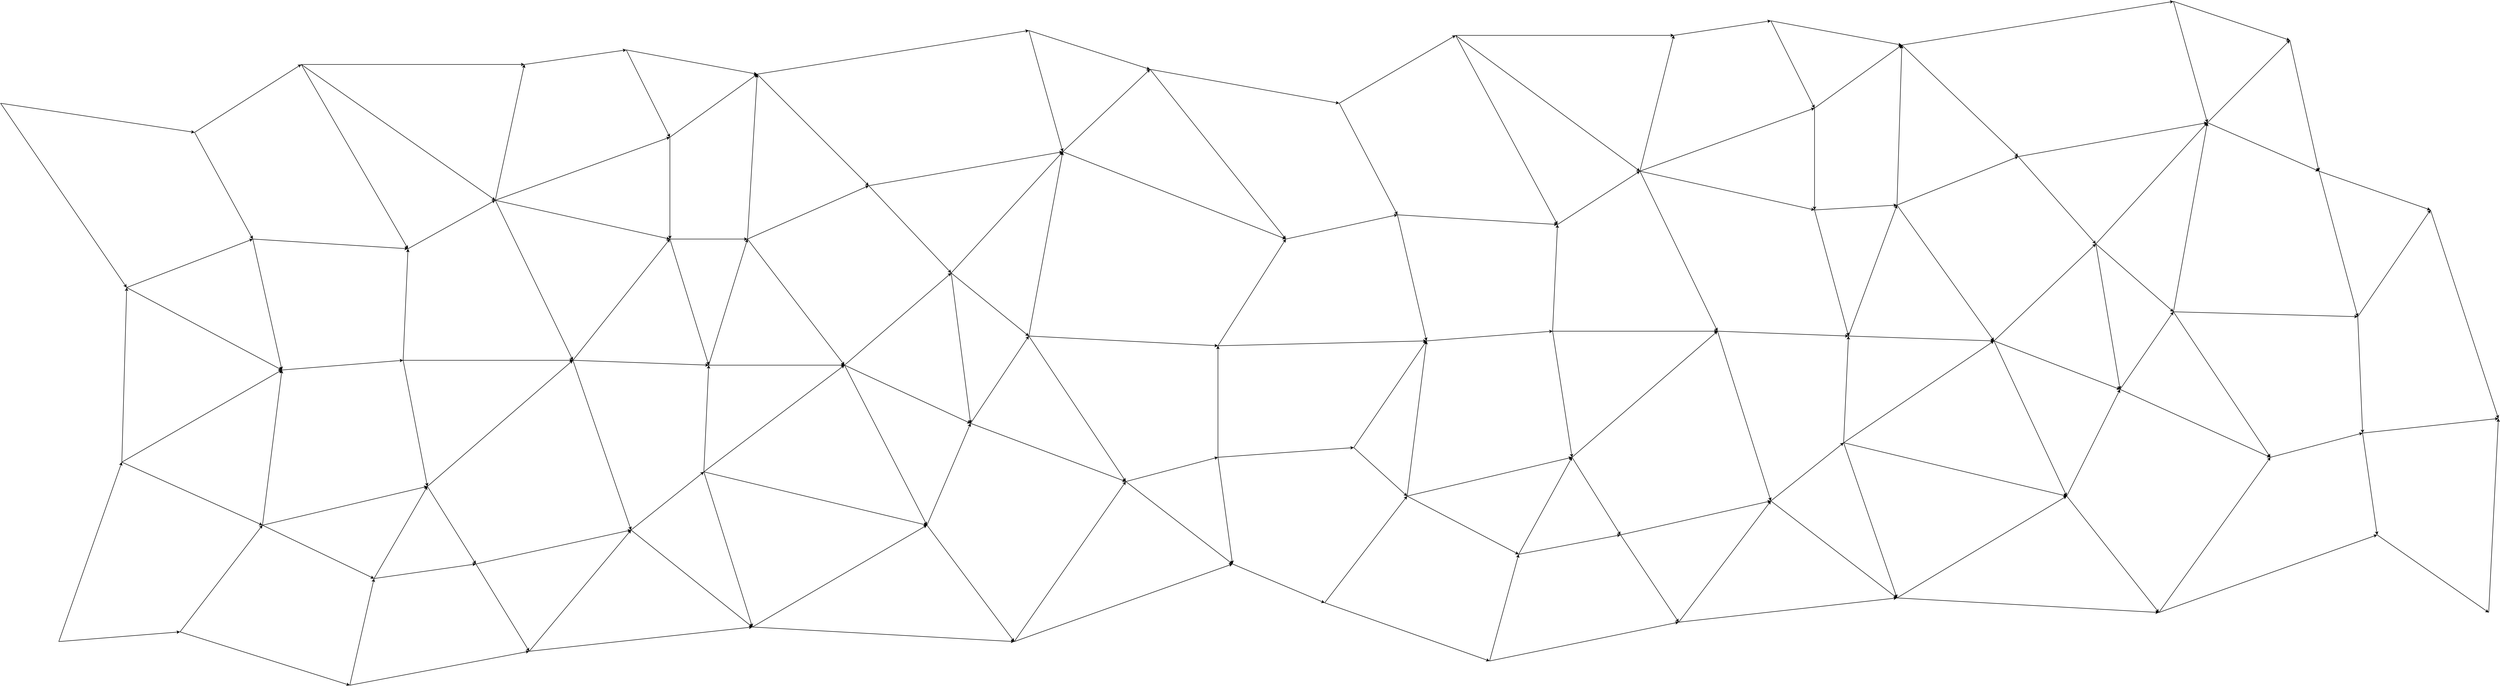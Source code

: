 <?xml version="1.0" encoding="UTF-8"?>
<dia:diagram xmlns:dia="http://www.lysator.liu.se/~alla/dia/">
  <dia:layer name="Background" visible="false">
    <dia:object type="Standard - Image" version="0" id="O0">
      <dia:attribute name="obj_pos">
        <dia:point val="0,0"/>
      </dia:attribute>
      <dia:attribute name="obj_bb">
        <dia:rectangle val="-0.05,-0.05;600.269,163.11"/>
      </dia:attribute>
      <dia:attribute name="elem_corner">
        <dia:point val="0,0"/>
      </dia:attribute>
      <dia:attribute name="elem_width">
        <dia:real val="600.219"/>
      </dia:attribute>
      <dia:attribute name="elem_height">
        <dia:real val="163.06"/>
      </dia:attribute>
      <dia:attribute name="draw_border">
        <dia:boolean val="false"/>
      </dia:attribute>
      <dia:attribute name="keep_aspect">
        <dia:boolean val="true"/>
      </dia:attribute>
      <dia:attribute name="file">
        <dia:string>#psychiaterdeweme/static/netwerksnippet_dubbel.png#</dia:string>
      </dia:attribute>
    </dia:object>
    <dia:object type="Standard - Line" version="0" id="O1">
      <dia:attribute name="obj_pos">
        <dia:point val="300.109,81.53"/>
      </dia:attribute>
      <dia:attribute name="obj_bb">
        <dia:rectangle val="299.498,81.168;300.221,81.892"/>
      </dia:attribute>
      <dia:attribute name="conn_endpoints">
        <dia:point val="300.109,81.53"/>
        <dia:point val="300.109,81.53"/>
      </dia:attribute>
      <dia:attribute name="numcp">
        <dia:int val="1"/>
      </dia:attribute>
      <dia:attribute name="end_arrow">
        <dia:enum val="22"/>
      </dia:attribute>
      <dia:attribute name="end_arrow_length">
        <dia:real val="0.5"/>
      </dia:attribute>
      <dia:attribute name="end_arrow_width">
        <dia:real val="0.5"/>
      </dia:attribute>
      <dia:connections>
        <dia:connection handle="0" to="O0" connection="8"/>
        <dia:connection handle="1" to="O0" connection="8"/>
      </dia:connections>
    </dia:object>
    <dia:object type="Standard - Line" version="0" id="O2">
      <dia:attribute name="obj_pos">
        <dia:point val="300.109,81.53"/>
      </dia:attribute>
      <dia:attribute name="obj_bb">
        <dia:rectangle val="299.498,81.168;300.221,81.892"/>
      </dia:attribute>
      <dia:attribute name="conn_endpoints">
        <dia:point val="300.109,81.53"/>
        <dia:point val="300.109,81.53"/>
      </dia:attribute>
      <dia:attribute name="numcp">
        <dia:int val="1"/>
      </dia:attribute>
      <dia:attribute name="end_arrow">
        <dia:enum val="22"/>
      </dia:attribute>
      <dia:attribute name="end_arrow_length">
        <dia:real val="0.5"/>
      </dia:attribute>
      <dia:attribute name="end_arrow_width">
        <dia:real val="0.5"/>
      </dia:attribute>
      <dia:connections>
        <dia:connection handle="0" to="O0" connection="8"/>
        <dia:connection handle="1" to="O0" connection="8"/>
      </dia:connections>
    </dia:object>
  </dia:layer>
  <dia:layer name="lines" visible="true" active="true">
    <dia:object type="Standard - Line" version="0" id="O3">
      <dia:attribute name="obj_pos">
        <dia:point val="12,32"/>
      </dia:attribute>
      <dia:attribute name="obj_bb">
        <dia:rectangle val="11.931,31.93;38.069,70.092"/>
      </dia:attribute>
      <dia:attribute name="conn_endpoints">
        <dia:point val="12,32"/>
        <dia:point val="38,70"/>
      </dia:attribute>
      <dia:attribute name="numcp">
        <dia:int val="1"/>
      </dia:attribute>
      <dia:attribute name="end_arrow">
        <dia:enum val="22"/>
      </dia:attribute>
      <dia:attribute name="end_arrow_length">
        <dia:real val="0.5"/>
      </dia:attribute>
      <dia:attribute name="end_arrow_width">
        <dia:real val="0.5"/>
      </dia:attribute>
    </dia:object>
    <dia:object type="Standard - Line" version="0" id="O4">
      <dia:attribute name="obj_pos">
        <dia:point val="52,38"/>
      </dia:attribute>
      <dia:attribute name="obj_bb">
        <dia:rectangle val="51.932,37.932;64.07,60.098"/>
      </dia:attribute>
      <dia:attribute name="conn_endpoints">
        <dia:point val="52,38"/>
        <dia:point val="64,60"/>
      </dia:attribute>
      <dia:attribute name="numcp">
        <dia:int val="1"/>
      </dia:attribute>
      <dia:attribute name="end_arrow">
        <dia:enum val="22"/>
      </dia:attribute>
      <dia:attribute name="end_arrow_length">
        <dia:real val="0.5"/>
      </dia:attribute>
      <dia:attribute name="end_arrow_width">
        <dia:real val="0.5"/>
      </dia:attribute>
    </dia:object>
    <dia:object type="Standard - Line" version="0" id="O5">
      <dia:attribute name="obj_pos">
        <dia:point val="74,24"/>
      </dia:attribute>
      <dia:attribute name="obj_bb">
        <dia:rectangle val="73.932,23.932;96.069,62.097"/>
      </dia:attribute>
      <dia:attribute name="conn_endpoints">
        <dia:point val="74,24"/>
        <dia:point val="96,62"/>
      </dia:attribute>
      <dia:attribute name="numcp">
        <dia:int val="1"/>
      </dia:attribute>
      <dia:attribute name="end_arrow">
        <dia:enum val="22"/>
      </dia:attribute>
      <dia:attribute name="end_arrow_length">
        <dia:real val="0.5"/>
      </dia:attribute>
      <dia:attribute name="end_arrow_width">
        <dia:real val="0.5"/>
      </dia:attribute>
    </dia:object>
    <dia:object type="Standard - Line" version="0" id="O6">
      <dia:attribute name="obj_pos">
        <dia:point val="114,52"/>
      </dia:attribute>
      <dia:attribute name="obj_bb">
        <dia:rectangle val="113.941,23.891;120.226,52.059"/>
      </dia:attribute>
      <dia:attribute name="conn_endpoints">
        <dia:point val="114,52"/>
        <dia:point val="120,24"/>
      </dia:attribute>
      <dia:attribute name="numcp">
        <dia:int val="1"/>
      </dia:attribute>
      <dia:attribute name="end_arrow">
        <dia:enum val="22"/>
      </dia:attribute>
      <dia:attribute name="end_arrow_length">
        <dia:real val="0.5"/>
      </dia:attribute>
      <dia:attribute name="end_arrow_width">
        <dia:real val="0.5"/>
      </dia:attribute>
    </dia:object>
    <dia:object type="Standard - Line" version="0" id="O7">
      <dia:attribute name="obj_pos">
        <dia:point val="12,32"/>
      </dia:attribute>
      <dia:attribute name="obj_bb">
        <dia:rectangle val="11.943,31.943;52.111,38.267"/>
      </dia:attribute>
      <dia:attribute name="conn_endpoints">
        <dia:point val="12,32"/>
        <dia:point val="52,38"/>
      </dia:attribute>
      <dia:attribute name="numcp">
        <dia:int val="1"/>
      </dia:attribute>
      <dia:attribute name="end_arrow">
        <dia:enum val="22"/>
      </dia:attribute>
      <dia:attribute name="end_arrow_length">
        <dia:real val="0.5"/>
      </dia:attribute>
      <dia:attribute name="end_arrow_width">
        <dia:real val="0.5"/>
      </dia:attribute>
    </dia:object>
    <dia:object type="Standard - Line" version="0" id="O8">
      <dia:attribute name="obj_pos">
        <dia:point val="52,38"/>
      </dia:attribute>
      <dia:attribute name="obj_bb">
        <dia:rectangle val="51.931,23.931;74.094,38.069"/>
      </dia:attribute>
      <dia:attribute name="conn_endpoints">
        <dia:point val="52,38"/>
        <dia:point val="74,24"/>
      </dia:attribute>
      <dia:attribute name="numcp">
        <dia:int val="1"/>
      </dia:attribute>
      <dia:attribute name="end_arrow">
        <dia:enum val="22"/>
      </dia:attribute>
      <dia:attribute name="end_arrow_length">
        <dia:real val="0.5"/>
      </dia:attribute>
      <dia:attribute name="end_arrow_width">
        <dia:real val="0.5"/>
      </dia:attribute>
    </dia:object>
    <dia:object type="Standard - Line" version="0" id="O9">
      <dia:attribute name="obj_pos">
        <dia:point val="38,70"/>
      </dia:attribute>
      <dia:attribute name="obj_bb">
        <dia:rectangle val="37.935,59.876;64.104,70.065"/>
      </dia:attribute>
      <dia:attribute name="conn_endpoints">
        <dia:point val="38,70"/>
        <dia:point val="64,60"/>
      </dia:attribute>
      <dia:attribute name="numcp">
        <dia:int val="1"/>
      </dia:attribute>
      <dia:attribute name="end_arrow">
        <dia:enum val="22"/>
      </dia:attribute>
      <dia:attribute name="end_arrow_length">
        <dia:real val="0.5"/>
      </dia:attribute>
      <dia:attribute name="end_arrow_width">
        <dia:real val="0.5"/>
      </dia:attribute>
    </dia:object>
    <dia:object type="Standard - Line" version="0" id="O10">
      <dia:attribute name="obj_pos">
        <dia:point val="64,60"/>
      </dia:attribute>
      <dia:attribute name="obj_bb">
        <dia:rectangle val="63.947,59.947;96.112,62.323"/>
      </dia:attribute>
      <dia:attribute name="conn_endpoints">
        <dia:point val="64,60"/>
        <dia:point val="96,62"/>
      </dia:attribute>
      <dia:attribute name="numcp">
        <dia:int val="1"/>
      </dia:attribute>
      <dia:attribute name="end_arrow">
        <dia:enum val="22"/>
      </dia:attribute>
      <dia:attribute name="end_arrow_length">
        <dia:real val="0.5"/>
      </dia:attribute>
      <dia:attribute name="end_arrow_width">
        <dia:real val="0.5"/>
      </dia:attribute>
    </dia:object>
    <dia:object type="Standard - Line" version="0" id="O11">
      <dia:attribute name="obj_pos">
        <dia:point val="74,24"/>
      </dia:attribute>
      <dia:attribute name="obj_bb">
        <dia:rectangle val="73.93,23.93;114.092,52.07"/>
      </dia:attribute>
      <dia:attribute name="conn_endpoints">
        <dia:point val="74,24"/>
        <dia:point val="114,52"/>
      </dia:attribute>
      <dia:attribute name="numcp">
        <dia:int val="1"/>
      </dia:attribute>
      <dia:attribute name="end_arrow">
        <dia:enum val="22"/>
      </dia:attribute>
      <dia:attribute name="end_arrow_length">
        <dia:real val="0.5"/>
      </dia:attribute>
      <dia:attribute name="end_arrow_width">
        <dia:real val="0.5"/>
      </dia:attribute>
    </dia:object>
    <dia:object type="Standard - Line" version="0" id="O12">
      <dia:attribute name="obj_pos">
        <dia:point val="96,62"/>
      </dia:attribute>
      <dia:attribute name="obj_bb">
        <dia:rectangle val="95.932,51.931;114.098,62.068"/>
      </dia:attribute>
      <dia:attribute name="conn_endpoints">
        <dia:point val="96,62"/>
        <dia:point val="114,52"/>
      </dia:attribute>
      <dia:attribute name="numcp">
        <dia:int val="1"/>
      </dia:attribute>
      <dia:attribute name="end_arrow">
        <dia:enum val="22"/>
      </dia:attribute>
      <dia:attribute name="end_arrow_length">
        <dia:real val="0.5"/>
      </dia:attribute>
      <dia:attribute name="end_arrow_width">
        <dia:real val="0.5"/>
      </dia:attribute>
    </dia:object>
    <dia:object type="Standard - Line" version="0" id="O13">
      <dia:attribute name="obj_pos">
        <dia:point val="74,24"/>
      </dia:attribute>
      <dia:attribute name="obj_bb">
        <dia:rectangle val="73.95,23.638;120.112,24.362"/>
      </dia:attribute>
      <dia:attribute name="conn_endpoints">
        <dia:point val="74,24"/>
        <dia:point val="120,24"/>
      </dia:attribute>
      <dia:attribute name="numcp">
        <dia:int val="1"/>
      </dia:attribute>
      <dia:attribute name="end_arrow">
        <dia:enum val="22"/>
      </dia:attribute>
      <dia:attribute name="end_arrow_length">
        <dia:real val="0.5"/>
      </dia:attribute>
      <dia:attribute name="end_arrow_width">
        <dia:real val="0.5"/>
      </dia:attribute>
    </dia:object>
    <dia:object type="Standard - Line" version="0" id="O14">
      <dia:attribute name="obj_pos">
        <dia:point val="141,21"/>
      </dia:attribute>
      <dia:attribute name="obj_bb">
        <dia:rectangle val="140.933,20.933;150.07,39.1"/>
      </dia:attribute>
      <dia:attribute name="conn_endpoints">
        <dia:point val="141,21"/>
        <dia:point val="150,39"/>
      </dia:attribute>
      <dia:attribute name="numcp">
        <dia:int val="1"/>
      </dia:attribute>
      <dia:attribute name="end_arrow">
        <dia:enum val="22"/>
      </dia:attribute>
      <dia:attribute name="end_arrow_length">
        <dia:real val="0.5"/>
      </dia:attribute>
      <dia:attribute name="end_arrow_width">
        <dia:real val="0.5"/>
      </dia:attribute>
    </dia:object>
    <dia:object type="Standard - Line" version="0" id="O15">
      <dia:attribute name="obj_pos">
        <dia:point val="166,60"/>
      </dia:attribute>
      <dia:attribute name="obj_bb">
        <dia:rectangle val="165.947,25.888;168.325,60.053"/>
      </dia:attribute>
      <dia:attribute name="conn_endpoints">
        <dia:point val="166,60"/>
        <dia:point val="168,26"/>
      </dia:attribute>
      <dia:attribute name="numcp">
        <dia:int val="1"/>
      </dia:attribute>
      <dia:attribute name="end_arrow">
        <dia:enum val="22"/>
      </dia:attribute>
      <dia:attribute name="end_arrow_length">
        <dia:real val="0.5"/>
      </dia:attribute>
      <dia:attribute name="end_arrow_width">
        <dia:real val="0.5"/>
      </dia:attribute>
    </dia:object>
    <dia:object type="Standard - Line" version="0" id="O16">
      <dia:attribute name="obj_pos">
        <dia:point val="120,24"/>
      </dia:attribute>
      <dia:attribute name="obj_bb">
        <dia:rectangle val="119.943,20.728;141.111,24.057"/>
      </dia:attribute>
      <dia:attribute name="conn_endpoints">
        <dia:point val="120,24"/>
        <dia:point val="141,21"/>
      </dia:attribute>
      <dia:attribute name="numcp">
        <dia:int val="1"/>
      </dia:attribute>
      <dia:attribute name="end_arrow">
        <dia:enum val="22"/>
      </dia:attribute>
      <dia:attribute name="end_arrow_length">
        <dia:real val="0.5"/>
      </dia:attribute>
      <dia:attribute name="end_arrow_width">
        <dia:real val="0.5"/>
      </dia:attribute>
    </dia:object>
    <dia:object type="Standard - Line" version="0" id="O17">
      <dia:attribute name="obj_pos">
        <dia:point val="150,39"/>
      </dia:attribute>
      <dia:attribute name="obj_bb">
        <dia:rectangle val="149.93,25.93;168.091,39.07"/>
      </dia:attribute>
      <dia:attribute name="conn_endpoints">
        <dia:point val="150,39"/>
        <dia:point val="168,26"/>
      </dia:attribute>
      <dia:attribute name="numcp">
        <dia:int val="1"/>
      </dia:attribute>
      <dia:attribute name="end_arrow">
        <dia:enum val="22"/>
      </dia:attribute>
      <dia:attribute name="end_arrow_length">
        <dia:real val="0.5"/>
      </dia:attribute>
      <dia:attribute name="end_arrow_width">
        <dia:real val="0.5"/>
      </dia:attribute>
    </dia:object>
    <dia:object type="Standard - Line" version="0" id="O18">
      <dia:attribute name="obj_pos">
        <dia:point val="130,85"/>
      </dia:attribute>
      <dia:attribute name="obj_bb">
        <dia:rectangle val="129.93,59.913;150.07,85.07"/>
      </dia:attribute>
      <dia:attribute name="conn_endpoints">
        <dia:point val="130,85"/>
        <dia:point val="150,60"/>
      </dia:attribute>
      <dia:attribute name="numcp">
        <dia:int val="1"/>
      </dia:attribute>
      <dia:attribute name="end_arrow">
        <dia:enum val="22"/>
      </dia:attribute>
      <dia:attribute name="end_arrow_length">
        <dia:real val="0.5"/>
      </dia:attribute>
      <dia:attribute name="end_arrow_width">
        <dia:real val="0.5"/>
      </dia:attribute>
    </dia:object>
    <dia:object type="Standard - Line" version="0" id="O19">
      <dia:attribute name="obj_pos">
        <dia:point val="114,52"/>
      </dia:attribute>
      <dia:attribute name="obj_bb">
        <dia:rectangle val="113.94,51.94;150.109,60.221"/>
      </dia:attribute>
      <dia:attribute name="conn_endpoints">
        <dia:point val="114,52"/>
        <dia:point val="150,60"/>
      </dia:attribute>
      <dia:attribute name="numcp">
        <dia:int val="1"/>
      </dia:attribute>
      <dia:attribute name="end_arrow">
        <dia:enum val="22"/>
      </dia:attribute>
      <dia:attribute name="end_arrow_length">
        <dia:real val="0.5"/>
      </dia:attribute>
      <dia:attribute name="end_arrow_width">
        <dia:real val="0.5"/>
      </dia:attribute>
    </dia:object>
    <dia:object type="Standard - Line" version="0" id="O20">
      <dia:attribute name="obj_pos">
        <dia:point val="150,39"/>
      </dia:attribute>
      <dia:attribute name="obj_bb">
        <dia:rectangle val="149.638,38.95;150.362,60.112"/>
      </dia:attribute>
      <dia:attribute name="conn_endpoints">
        <dia:point val="150,39"/>
        <dia:point val="150,60"/>
      </dia:attribute>
      <dia:attribute name="numcp">
        <dia:int val="1"/>
      </dia:attribute>
      <dia:attribute name="end_arrow">
        <dia:enum val="22"/>
      </dia:attribute>
      <dia:attribute name="end_arrow_length">
        <dia:real val="0.5"/>
      </dia:attribute>
      <dia:attribute name="end_arrow_width">
        <dia:real val="0.5"/>
      </dia:attribute>
    </dia:object>
    <dia:object type="Standard - Line" version="0" id="O21">
      <dia:attribute name="obj_pos">
        <dia:point val="150,60"/>
      </dia:attribute>
      <dia:attribute name="obj_bb">
        <dia:rectangle val="149.95,59.638;166.112,60.362"/>
      </dia:attribute>
      <dia:attribute name="conn_endpoints">
        <dia:point val="150,60"/>
        <dia:point val="166,60"/>
      </dia:attribute>
      <dia:attribute name="numcp">
        <dia:int val="1"/>
      </dia:attribute>
      <dia:attribute name="end_arrow">
        <dia:enum val="22"/>
      </dia:attribute>
      <dia:attribute name="end_arrow_length">
        <dia:real val="0.5"/>
      </dia:attribute>
      <dia:attribute name="end_arrow_width">
        <dia:real val="0.5"/>
      </dia:attribute>
    </dia:object>
    <dia:object type="Standard - Line" version="0" id="O22">
      <dia:attribute name="obj_pos">
        <dia:point val="70,87"/>
      </dia:attribute>
      <dia:attribute name="obj_bb">
        <dia:rectangle val="69.946,84.688;95.111,87.054"/>
      </dia:attribute>
      <dia:attribute name="conn_endpoints">
        <dia:point val="70,87"/>
        <dia:point val="95,85"/>
      </dia:attribute>
      <dia:attribute name="numcp">
        <dia:int val="1"/>
      </dia:attribute>
      <dia:attribute name="end_arrow">
        <dia:enum val="22"/>
      </dia:attribute>
      <dia:attribute name="end_arrow_length">
        <dia:real val="0.5"/>
      </dia:attribute>
      <dia:attribute name="end_arrow_width">
        <dia:real val="0.5"/>
      </dia:attribute>
    </dia:object>
    <dia:object type="Standard - Line" version="0" id="O23">
      <dia:attribute name="obj_pos">
        <dia:point val="95,85"/>
      </dia:attribute>
      <dia:attribute name="obj_bb">
        <dia:rectangle val="94.948,61.888;96.335,85.052"/>
      </dia:attribute>
      <dia:attribute name="conn_endpoints">
        <dia:point val="95,85"/>
        <dia:point val="96,62"/>
      </dia:attribute>
      <dia:attribute name="numcp">
        <dia:int val="1"/>
      </dia:attribute>
      <dia:attribute name="end_arrow">
        <dia:enum val="22"/>
      </dia:attribute>
      <dia:attribute name="end_arrow_length">
        <dia:real val="0.5"/>
      </dia:attribute>
      <dia:attribute name="end_arrow_width">
        <dia:real val="0.5"/>
      </dia:attribute>
    </dia:object>
    <dia:object type="Standard - Line" version="0" id="O24">
      <dia:attribute name="obj_pos">
        <dia:point val="95,85"/>
      </dia:attribute>
      <dia:attribute name="obj_bb">
        <dia:rectangle val="94.95,84.638;130.112,85.362"/>
      </dia:attribute>
      <dia:attribute name="conn_endpoints">
        <dia:point val="95,85"/>
        <dia:point val="130,85"/>
      </dia:attribute>
      <dia:attribute name="numcp">
        <dia:int val="1"/>
      </dia:attribute>
      <dia:attribute name="end_arrow">
        <dia:enum val="22"/>
      </dia:attribute>
      <dia:attribute name="end_arrow_length">
        <dia:real val="0.5"/>
      </dia:attribute>
      <dia:attribute name="end_arrow_width">
        <dia:real val="0.5"/>
      </dia:attribute>
    </dia:object>
    <dia:object type="Standard - Line" version="0" id="O25">
      <dia:attribute name="obj_pos">
        <dia:point val="38,70"/>
      </dia:attribute>
      <dia:attribute name="obj_bb">
        <dia:rectangle val="37.932,69.932;70.099,87.07"/>
      </dia:attribute>
      <dia:attribute name="conn_endpoints">
        <dia:point val="38,70"/>
        <dia:point val="70,87"/>
      </dia:attribute>
      <dia:attribute name="numcp">
        <dia:int val="1"/>
      </dia:attribute>
      <dia:attribute name="end_arrow">
        <dia:enum val="22"/>
      </dia:attribute>
      <dia:attribute name="end_arrow_length">
        <dia:real val="0.5"/>
      </dia:attribute>
      <dia:attribute name="end_arrow_width">
        <dia:real val="0.5"/>
      </dia:attribute>
    </dia:object>
    <dia:object type="Standard - Line" version="0" id="O26">
      <dia:attribute name="obj_pos">
        <dia:point val="64,60"/>
      </dia:attribute>
      <dia:attribute name="obj_bb">
        <dia:rectangle val="63.94,59.94;70.221,87.109"/>
      </dia:attribute>
      <dia:attribute name="conn_endpoints">
        <dia:point val="64,60"/>
        <dia:point val="70,87"/>
      </dia:attribute>
      <dia:attribute name="numcp">
        <dia:int val="1"/>
      </dia:attribute>
      <dia:attribute name="end_arrow">
        <dia:enum val="22"/>
      </dia:attribute>
      <dia:attribute name="end_arrow_length">
        <dia:real val="0.5"/>
      </dia:attribute>
      <dia:attribute name="end_arrow_width">
        <dia:real val="0.5"/>
      </dia:attribute>
    </dia:object>
    <dia:object type="Standard - Line" version="0" id="O27">
      <dia:attribute name="obj_pos">
        <dia:point val="37,106"/>
      </dia:attribute>
      <dia:attribute name="obj_bb">
        <dia:rectangle val="36.934,105.934;66.102,119.094"/>
      </dia:attribute>
      <dia:attribute name="conn_endpoints">
        <dia:point val="37,106"/>
        <dia:point val="66,119"/>
      </dia:attribute>
      <dia:attribute name="numcp">
        <dia:int val="1"/>
      </dia:attribute>
      <dia:attribute name="end_arrow">
        <dia:enum val="22"/>
      </dia:attribute>
      <dia:attribute name="end_arrow_length">
        <dia:real val="0.5"/>
      </dia:attribute>
      <dia:attribute name="end_arrow_width">
        <dia:real val="0.5"/>
      </dia:attribute>
    </dia:object>
    <dia:object type="Standard - Line" version="0" id="O28">
      <dia:attribute name="obj_pos">
        <dia:point val="37,106"/>
      </dia:attribute>
      <dia:attribute name="obj_bb">
        <dia:rectangle val="36.932,86.931;70.097,106.068"/>
      </dia:attribute>
      <dia:attribute name="conn_endpoints">
        <dia:point val="37,106"/>
        <dia:point val="70,87"/>
      </dia:attribute>
      <dia:attribute name="numcp">
        <dia:int val="1"/>
      </dia:attribute>
      <dia:attribute name="end_arrow">
        <dia:enum val="22"/>
      </dia:attribute>
      <dia:attribute name="end_arrow_length">
        <dia:real val="0.5"/>
      </dia:attribute>
      <dia:attribute name="end_arrow_width">
        <dia:real val="0.5"/>
      </dia:attribute>
    </dia:object>
    <dia:object type="Standard - Line" version="0" id="O29">
      <dia:attribute name="obj_pos">
        <dia:point val="66,119"/>
      </dia:attribute>
      <dia:attribute name="obj_bb">
        <dia:rectangle val="65.944,86.889;70.283,119.056"/>
      </dia:attribute>
      <dia:attribute name="conn_endpoints">
        <dia:point val="66,119"/>
        <dia:point val="70,87"/>
      </dia:attribute>
      <dia:attribute name="numcp">
        <dia:int val="1"/>
      </dia:attribute>
      <dia:attribute name="end_arrow">
        <dia:enum val="22"/>
      </dia:attribute>
      <dia:attribute name="end_arrow_length">
        <dia:real val="0.5"/>
      </dia:attribute>
      <dia:attribute name="end_arrow_width">
        <dia:real val="0.5"/>
      </dia:attribute>
    </dia:object>
    <dia:object type="Standard - Line" version="0" id="O30">
      <dia:attribute name="obj_pos">
        <dia:point val="37,106"/>
      </dia:attribute>
      <dia:attribute name="obj_bb">
        <dia:rectangle val="36.949,69.888;38.345,106.051"/>
      </dia:attribute>
      <dia:attribute name="conn_endpoints">
        <dia:point val="37,106"/>
        <dia:point val="38,70"/>
      </dia:attribute>
      <dia:attribute name="numcp">
        <dia:int val="1"/>
      </dia:attribute>
      <dia:attribute name="end_arrow">
        <dia:enum val="22"/>
      </dia:attribute>
      <dia:attribute name="end_arrow_length">
        <dia:real val="0.5"/>
      </dia:attribute>
      <dia:attribute name="end_arrow_width">
        <dia:real val="0.5"/>
      </dia:attribute>
    </dia:object>
    <dia:object type="Standard - Line" version="0" id="O31">
      <dia:attribute name="obj_pos">
        <dia:point val="114,52"/>
      </dia:attribute>
      <dia:attribute name="obj_bb">
        <dia:rectangle val="113.933,51.933;130.077,85.101"/>
      </dia:attribute>
      <dia:attribute name="conn_endpoints">
        <dia:point val="114,52"/>
        <dia:point val="130,85"/>
      </dia:attribute>
      <dia:attribute name="numcp">
        <dia:int val="1"/>
      </dia:attribute>
      <dia:attribute name="end_arrow">
        <dia:enum val="22"/>
      </dia:attribute>
      <dia:attribute name="end_arrow_length">
        <dia:real val="0.5"/>
      </dia:attribute>
      <dia:attribute name="end_arrow_width">
        <dia:real val="0.5"/>
      </dia:attribute>
    </dia:object>
    <dia:object type="Standard - Line" version="0" id="O32">
      <dia:attribute name="obj_pos">
        <dia:point val="191,49"/>
      </dia:attribute>
      <dia:attribute name="obj_bb">
        <dia:rectangle val="190.942,41.749;231.11,49.058"/>
      </dia:attribute>
      <dia:attribute name="conn_endpoints">
        <dia:point val="191,49"/>
        <dia:point val="231,42"/>
      </dia:attribute>
      <dia:attribute name="numcp">
        <dia:int val="1"/>
      </dia:attribute>
      <dia:attribute name="end_arrow">
        <dia:enum val="22"/>
      </dia:attribute>
      <dia:attribute name="end_arrow_length">
        <dia:real val="0.5"/>
      </dia:attribute>
      <dia:attribute name="end_arrow_width">
        <dia:real val="0.5"/>
      </dia:attribute>
    </dia:object>
    <dia:object type="Standard - Line" version="0" id="O33">
      <dia:attribute name="obj_pos">
        <dia:point val="166,60"/>
      </dia:attribute>
      <dia:attribute name="obj_bb">
        <dia:rectangle val="165.934,48.902;191.102,60.066"/>
      </dia:attribute>
      <dia:attribute name="conn_endpoints">
        <dia:point val="166,60"/>
        <dia:point val="191,49"/>
      </dia:attribute>
      <dia:attribute name="numcp">
        <dia:int val="1"/>
      </dia:attribute>
      <dia:attribute name="end_arrow">
        <dia:enum val="22"/>
      </dia:attribute>
      <dia:attribute name="end_arrow_length">
        <dia:real val="0.5"/>
      </dia:attribute>
      <dia:attribute name="end_arrow_width">
        <dia:real val="0.5"/>
      </dia:attribute>
    </dia:object>
    <dia:object type="Standard - Line" version="0" id="O34">
      <dia:attribute name="obj_pos">
        <dia:point val="168,26"/>
      </dia:attribute>
      <dia:attribute name="obj_bb">
        <dia:rectangle val="167.929,25.929;191.079,49.079"/>
      </dia:attribute>
      <dia:attribute name="conn_endpoints">
        <dia:point val="168,26"/>
        <dia:point val="191,49"/>
      </dia:attribute>
      <dia:attribute name="numcp">
        <dia:int val="1"/>
      </dia:attribute>
      <dia:attribute name="end_arrow">
        <dia:enum val="22"/>
      </dia:attribute>
      <dia:attribute name="end_arrow_length">
        <dia:real val="0.5"/>
      </dia:attribute>
      <dia:attribute name="end_arrow_width">
        <dia:real val="0.5"/>
      </dia:attribute>
    </dia:object>
    <dia:object type="Standard - Line" version="0" id="O35">
      <dia:attribute name="obj_pos">
        <dia:point val="224,17"/>
      </dia:attribute>
      <dia:attribute name="obj_bb">
        <dia:rectangle val="223.937,16.937;249.106,25.158"/>
      </dia:attribute>
      <dia:attribute name="conn_endpoints">
        <dia:point val="224,17"/>
        <dia:point val="249,25"/>
      </dia:attribute>
      <dia:attribute name="numcp">
        <dia:int val="1"/>
      </dia:attribute>
      <dia:attribute name="end_arrow">
        <dia:enum val="22"/>
      </dia:attribute>
      <dia:attribute name="end_arrow_length">
        <dia:real val="0.5"/>
      </dia:attribute>
      <dia:attribute name="end_arrow_width">
        <dia:real val="0.5"/>
      </dia:attribute>
    </dia:object>
    <dia:object type="Standard - Line" version="0" id="O36">
      <dia:attribute name="obj_pos">
        <dia:point val="168,26"/>
      </dia:attribute>
      <dia:attribute name="obj_bb">
        <dia:rectangle val="167.943,16.74;224.11,26.057"/>
      </dia:attribute>
      <dia:attribute name="conn_endpoints">
        <dia:point val="168,26"/>
        <dia:point val="224,17"/>
      </dia:attribute>
      <dia:attribute name="numcp">
        <dia:int val="1"/>
      </dia:attribute>
      <dia:attribute name="end_arrow">
        <dia:enum val="22"/>
      </dia:attribute>
      <dia:attribute name="end_arrow_length">
        <dia:real val="0.5"/>
      </dia:attribute>
      <dia:attribute name="end_arrow_width">
        <dia:real val="0.5"/>
      </dia:attribute>
    </dia:object>
    <dia:object type="Standard - Line" version="0" id="O37">
      <dia:attribute name="obj_pos">
        <dia:point val="231,42"/>
      </dia:attribute>
      <dia:attribute name="obj_bb">
        <dia:rectangle val="230.929,24.923;249.081,42.071"/>
      </dia:attribute>
      <dia:attribute name="conn_endpoints">
        <dia:point val="231,42"/>
        <dia:point val="249,25"/>
      </dia:attribute>
      <dia:attribute name="numcp">
        <dia:int val="1"/>
      </dia:attribute>
      <dia:attribute name="end_arrow">
        <dia:enum val="22"/>
      </dia:attribute>
      <dia:attribute name="end_arrow_length">
        <dia:real val="0.5"/>
      </dia:attribute>
      <dia:attribute name="end_arrow_width">
        <dia:real val="0.5"/>
      </dia:attribute>
    </dia:object>
    <dia:object type="Standard - Line" version="0" id="O38">
      <dia:attribute name="obj_pos">
        <dia:point val="224,17"/>
      </dia:attribute>
      <dia:attribute name="obj_bb">
        <dia:rectangle val="223.938,16.938;231.183,42.108"/>
      </dia:attribute>
      <dia:attribute name="conn_endpoints">
        <dia:point val="224,17"/>
        <dia:point val="231,42"/>
      </dia:attribute>
      <dia:attribute name="numcp">
        <dia:int val="1"/>
      </dia:attribute>
      <dia:attribute name="end_arrow">
        <dia:enum val="22"/>
      </dia:attribute>
      <dia:attribute name="end_arrow_length">
        <dia:real val="0.5"/>
      </dia:attribute>
      <dia:attribute name="end_arrow_width">
        <dia:real val="0.5"/>
      </dia:attribute>
    </dia:object>
    <dia:object type="Standard - Line" version="0" id="O39">
      <dia:attribute name="obj_pos">
        <dia:point val="114,52"/>
      </dia:attribute>
      <dia:attribute name="obj_bb">
        <dia:rectangle val="113.936,38.864;150.105,52.064"/>
      </dia:attribute>
      <dia:attribute name="conn_endpoints">
        <dia:point val="114,52"/>
        <dia:point val="150,39"/>
      </dia:attribute>
      <dia:attribute name="numcp">
        <dia:int val="1"/>
      </dia:attribute>
      <dia:attribute name="end_arrow">
        <dia:enum val="22"/>
      </dia:attribute>
      <dia:attribute name="end_arrow_length">
        <dia:real val="0.5"/>
      </dia:attribute>
      <dia:attribute name="end_arrow_width">
        <dia:real val="0.5"/>
      </dia:attribute>
    </dia:object>
    <dia:object type="Standard - Line" version="0" id="O40">
      <dia:attribute name="obj_pos">
        <dia:point val="141,21"/>
      </dia:attribute>
      <dia:attribute name="obj_bb">
        <dia:rectangle val="140.942,20.942;168.11,26.244"/>
      </dia:attribute>
      <dia:attribute name="conn_endpoints">
        <dia:point val="141,21"/>
        <dia:point val="168,26"/>
      </dia:attribute>
      <dia:attribute name="numcp">
        <dia:int val="1"/>
      </dia:attribute>
      <dia:attribute name="end_arrow">
        <dia:enum val="22"/>
      </dia:attribute>
      <dia:attribute name="end_arrow_length">
        <dia:real val="0.5"/>
      </dia:attribute>
      <dia:attribute name="end_arrow_width">
        <dia:real val="0.5"/>
      </dia:attribute>
    </dia:object>
    <dia:object type="Standard - Line" version="0" id="O41">
      <dia:attribute name="obj_pos">
        <dia:point val="277,60"/>
      </dia:attribute>
      <dia:attribute name="obj_bb">
        <dia:rectangle val="276.941,54.776;300.109,60.059"/>
      </dia:attribute>
      <dia:attribute name="conn_endpoints">
        <dia:point val="277,60"/>
        <dia:point val="300,55"/>
      </dia:attribute>
      <dia:attribute name="numcp">
        <dia:int val="1"/>
      </dia:attribute>
      <dia:attribute name="end_arrow">
        <dia:enum val="22"/>
      </dia:attribute>
      <dia:attribute name="end_arrow_length">
        <dia:real val="0.5"/>
      </dia:attribute>
      <dia:attribute name="end_arrow_width">
        <dia:real val="0.5"/>
      </dia:attribute>
    </dia:object>
    <dia:object type="Standard - Line" version="0" id="O42">
      <dia:attribute name="obj_pos">
        <dia:point val="288,32"/>
      </dia:attribute>
      <dia:attribute name="obj_bb">
        <dia:rectangle val="287.932,17.931;312.097,32.068"/>
      </dia:attribute>
      <dia:attribute name="conn_endpoints">
        <dia:point val="288,32"/>
        <dia:point val="312,18"/>
      </dia:attribute>
      <dia:attribute name="numcp">
        <dia:int val="1"/>
      </dia:attribute>
      <dia:attribute name="end_arrow">
        <dia:enum val="22"/>
      </dia:attribute>
      <dia:attribute name="end_arrow_length">
        <dia:real val="0.5"/>
      </dia:attribute>
      <dia:attribute name="end_arrow_width">
        <dia:real val="0.5"/>
      </dia:attribute>
    </dia:object>
    <dia:object type="Standard - Line" version="0" id="O43">
      <dia:attribute name="obj_pos">
        <dia:point val="288,32"/>
      </dia:attribute>
      <dia:attribute name="obj_bb">
        <dia:rectangle val="287.933,31.933;300.07,55.099"/>
      </dia:attribute>
      <dia:attribute name="conn_endpoints">
        <dia:point val="288,32"/>
        <dia:point val="300,55"/>
      </dia:attribute>
      <dia:attribute name="numcp">
        <dia:int val="1"/>
      </dia:attribute>
      <dia:attribute name="end_arrow">
        <dia:enum val="22"/>
      </dia:attribute>
      <dia:attribute name="end_arrow_length">
        <dia:real val="0.5"/>
      </dia:attribute>
      <dia:attribute name="end_arrow_width">
        <dia:real val="0.5"/>
      </dia:attribute>
    </dia:object>
    <dia:object type="Standard - Line" version="0" id="O44">
      <dia:attribute name="obj_pos">
        <dia:point val="249,25"/>
      </dia:attribute>
      <dia:attribute name="obj_bb">
        <dia:rectangle val="248.942,24.942;288.11,32.248"/>
      </dia:attribute>
      <dia:attribute name="conn_endpoints">
        <dia:point val="249,25"/>
        <dia:point val="288,32"/>
      </dia:attribute>
      <dia:attribute name="numcp">
        <dia:int val="1"/>
      </dia:attribute>
      <dia:attribute name="end_arrow">
        <dia:enum val="22"/>
      </dia:attribute>
      <dia:attribute name="end_arrow_length">
        <dia:real val="0.5"/>
      </dia:attribute>
      <dia:attribute name="end_arrow_width">
        <dia:real val="0.5"/>
      </dia:attribute>
    </dia:object>
    <dia:object type="Standard - Line" version="0" id="O45">
      <dia:attribute name="obj_pos">
        <dia:point val="231,42"/>
      </dia:attribute>
      <dia:attribute name="obj_bb">
        <dia:rectangle val="230.935,41.935;277.104,60.121"/>
      </dia:attribute>
      <dia:attribute name="conn_endpoints">
        <dia:point val="231,42"/>
        <dia:point val="277,60"/>
      </dia:attribute>
      <dia:attribute name="numcp">
        <dia:int val="1"/>
      </dia:attribute>
      <dia:attribute name="end_arrow">
        <dia:enum val="22"/>
      </dia:attribute>
      <dia:attribute name="end_arrow_length">
        <dia:real val="0.5"/>
      </dia:attribute>
      <dia:attribute name="end_arrow_width">
        <dia:real val="0.5"/>
      </dia:attribute>
    </dia:object>
    <dia:object type="Standard - Line" version="0" id="O46">
      <dia:attribute name="obj_pos">
        <dia:point val="249,25"/>
      </dia:attribute>
      <dia:attribute name="obj_bb">
        <dia:rectangle val="248.93,24.93;277.07,60.087"/>
      </dia:attribute>
      <dia:attribute name="conn_endpoints">
        <dia:point val="249,25"/>
        <dia:point val="277,60"/>
      </dia:attribute>
      <dia:attribute name="numcp">
        <dia:int val="1"/>
      </dia:attribute>
      <dia:attribute name="end_arrow">
        <dia:enum val="22"/>
      </dia:attribute>
      <dia:attribute name="end_arrow_length">
        <dia:real val="0.5"/>
      </dia:attribute>
      <dia:attribute name="end_arrow_width">
        <dia:real val="0.5"/>
      </dia:attribute>
    </dia:object>
    <dia:object type="Standard - Line" version="0" id="O47">
      <dia:attribute name="obj_pos">
        <dia:point val="333,57"/>
      </dia:attribute>
      <dia:attribute name="obj_bb">
        <dia:rectangle val="332.931,45.931;350.094,57.069"/>
      </dia:attribute>
      <dia:attribute name="conn_endpoints">
        <dia:point val="333,57"/>
        <dia:point val="350,46"/>
      </dia:attribute>
      <dia:attribute name="numcp">
        <dia:int val="1"/>
      </dia:attribute>
      <dia:attribute name="end_arrow">
        <dia:enum val="22"/>
      </dia:attribute>
      <dia:attribute name="end_arrow_length">
        <dia:real val="0.5"/>
      </dia:attribute>
      <dia:attribute name="end_arrow_width">
        <dia:real val="0.5"/>
      </dia:attribute>
    </dia:object>
    <dia:object type="Standard - Line" version="0" id="O48">
      <dia:attribute name="obj_pos">
        <dia:point val="300,55"/>
      </dia:attribute>
      <dia:attribute name="obj_bb">
        <dia:rectangle val="299.947,54.947;333.112,57.324"/>
      </dia:attribute>
      <dia:attribute name="conn_endpoints">
        <dia:point val="300,55"/>
        <dia:point val="333,57"/>
      </dia:attribute>
      <dia:attribute name="numcp">
        <dia:int val="1"/>
      </dia:attribute>
      <dia:attribute name="end_arrow">
        <dia:enum val="22"/>
      </dia:attribute>
      <dia:attribute name="end_arrow_length">
        <dia:real val="0.5"/>
      </dia:attribute>
      <dia:attribute name="end_arrow_width">
        <dia:real val="0.5"/>
      </dia:attribute>
    </dia:object>
    <dia:object type="Standard - Line" version="0" id="O49">
      <dia:attribute name="obj_pos">
        <dia:point val="312,18"/>
      </dia:attribute>
      <dia:attribute name="obj_bb">
        <dia:rectangle val="311.932,17.932;333.07,57.098"/>
      </dia:attribute>
      <dia:attribute name="conn_endpoints">
        <dia:point val="312,18"/>
        <dia:point val="333,57"/>
      </dia:attribute>
      <dia:attribute name="numcp">
        <dia:int val="1"/>
      </dia:attribute>
      <dia:attribute name="end_arrow">
        <dia:enum val="22"/>
      </dia:attribute>
      <dia:attribute name="end_arrow_length">
        <dia:real val="0.5"/>
      </dia:attribute>
      <dia:attribute name="end_arrow_width">
        <dia:real val="0.5"/>
      </dia:attribute>
    </dia:object>
    <dia:object type="Standard - Line" version="0" id="O50">
      <dia:attribute name="obj_pos">
        <dia:point val="312,18"/>
      </dia:attribute>
      <dia:attribute name="obj_bb">
        <dia:rectangle val="311.93,17.93;350.09,46.07"/>
      </dia:attribute>
      <dia:attribute name="conn_endpoints">
        <dia:point val="312,18"/>
        <dia:point val="350,46"/>
      </dia:attribute>
      <dia:attribute name="numcp">
        <dia:int val="1"/>
      </dia:attribute>
      <dia:attribute name="end_arrow">
        <dia:enum val="22"/>
      </dia:attribute>
      <dia:attribute name="end_arrow_length">
        <dia:real val="0.5"/>
      </dia:attribute>
      <dia:attribute name="end_arrow_width">
        <dia:real val="0.5"/>
      </dia:attribute>
    </dia:object>
    <dia:object type="Standard - Line" version="0" id="O51">
      <dia:attribute name="obj_pos">
        <dia:point val="357,18"/>
      </dia:attribute>
      <dia:attribute name="obj_bb">
        <dia:rectangle val="356.943,14.733;377.111,18.057"/>
      </dia:attribute>
      <dia:attribute name="conn_endpoints">
        <dia:point val="357,18"/>
        <dia:point val="377,15"/>
      </dia:attribute>
      <dia:attribute name="numcp">
        <dia:int val="1"/>
      </dia:attribute>
      <dia:attribute name="end_arrow">
        <dia:enum val="22"/>
      </dia:attribute>
      <dia:attribute name="end_arrow_length">
        <dia:real val="0.5"/>
      </dia:attribute>
      <dia:attribute name="end_arrow_width">
        <dia:real val="0.5"/>
      </dia:attribute>
    </dia:object>
    <dia:object type="Standard - Line" version="0" id="O52">
      <dia:attribute name="obj_pos">
        <dia:point val="386,33"/>
      </dia:attribute>
      <dia:attribute name="obj_bb">
        <dia:rectangle val="385.93,19.93;404.091,33.07"/>
      </dia:attribute>
      <dia:attribute name="conn_endpoints">
        <dia:point val="386,33"/>
        <dia:point val="404,20"/>
      </dia:attribute>
      <dia:attribute name="numcp">
        <dia:int val="1"/>
      </dia:attribute>
      <dia:attribute name="end_arrow">
        <dia:enum val="22"/>
      </dia:attribute>
      <dia:attribute name="end_arrow_length">
        <dia:real val="0.5"/>
      </dia:attribute>
      <dia:attribute name="end_arrow_width">
        <dia:real val="0.5"/>
      </dia:attribute>
    </dia:object>
    <dia:object type="Standard - Line" version="0" id="O53">
      <dia:attribute name="obj_pos">
        <dia:point val="428,43"/>
      </dia:attribute>
      <dia:attribute name="obj_bb">
        <dia:rectangle val="427.942,35.752;467.11,43.058"/>
      </dia:attribute>
      <dia:attribute name="conn_endpoints">
        <dia:point val="428,43"/>
        <dia:point val="467,36"/>
      </dia:attribute>
      <dia:attribute name="numcp">
        <dia:int val="1"/>
      </dia:attribute>
      <dia:attribute name="end_arrow">
        <dia:enum val="22"/>
      </dia:attribute>
      <dia:attribute name="end_arrow_length">
        <dia:real val="0.5"/>
      </dia:attribute>
      <dia:attribute name="end_arrow_width">
        <dia:real val="0.5"/>
      </dia:attribute>
    </dia:object>
    <dia:object type="Standard - Line" version="0" id="O54">
      <dia:attribute name="obj_pos">
        <dia:point val="460,11"/>
      </dia:attribute>
      <dia:attribute name="obj_bb">
        <dia:rectangle val="459.937,10.937;484.106,19.15"/>
      </dia:attribute>
      <dia:attribute name="conn_endpoints">
        <dia:point val="460,11"/>
        <dia:point val="484,19"/>
      </dia:attribute>
      <dia:attribute name="numcp">
        <dia:int val="1"/>
      </dia:attribute>
      <dia:attribute name="end_arrow">
        <dia:enum val="22"/>
      </dia:attribute>
      <dia:attribute name="end_arrow_length">
        <dia:real val="0.5"/>
      </dia:attribute>
      <dia:attribute name="end_arrow_width">
        <dia:real val="0.5"/>
      </dia:attribute>
    </dia:object>
    <dia:object type="Standard - Line" version="0" id="O55">
      <dia:attribute name="obj_pos">
        <dia:point val="490,46"/>
      </dia:attribute>
      <dia:attribute name="obj_bb">
        <dia:rectangle val="489.936,45.936;513.106,54.143"/>
      </dia:attribute>
      <dia:attribute name="conn_endpoints">
        <dia:point val="490,46"/>
        <dia:point val="513,54"/>
      </dia:attribute>
      <dia:attribute name="numcp">
        <dia:int val="1"/>
      </dia:attribute>
      <dia:attribute name="end_arrow">
        <dia:enum val="22"/>
      </dia:attribute>
      <dia:attribute name="end_arrow_length">
        <dia:real val="0.5"/>
      </dia:attribute>
      <dia:attribute name="end_arrow_width">
        <dia:real val="0.5"/>
      </dia:attribute>
    </dia:object>
    <dia:object type="Standard - Line" version="0" id="O56">
      <dia:attribute name="obj_pos">
        <dia:point val="499,100"/>
      </dia:attribute>
      <dia:attribute name="obj_bb">
        <dia:rectangle val="498.945,96.705;527.111,100.055"/>
      </dia:attribute>
      <dia:attribute name="conn_endpoints">
        <dia:point val="499,100"/>
        <dia:point val="527,97"/>
      </dia:attribute>
      <dia:attribute name="numcp">
        <dia:int val="1"/>
      </dia:attribute>
      <dia:attribute name="end_arrow">
        <dia:enum val="22"/>
      </dia:attribute>
      <dia:attribute name="end_arrow_length">
        <dia:real val="0.5"/>
      </dia:attribute>
      <dia:attribute name="end_arrow_width">
        <dia:real val="0.5"/>
      </dia:attribute>
    </dia:object>
    <dia:object type="Standard - Line" version="0" id="O57">
      <dia:attribute name="obj_pos">
        <dia:point val="460,75"/>
      </dia:attribute>
      <dia:attribute name="obj_bb">
        <dia:rectangle val="459.949,74.949;498.112,76.346"/>
      </dia:attribute>
      <dia:attribute name="conn_endpoints">
        <dia:point val="460,75"/>
        <dia:point val="498,76"/>
      </dia:attribute>
      <dia:attribute name="numcp">
        <dia:int val="1"/>
      </dia:attribute>
      <dia:attribute name="end_arrow">
        <dia:enum val="22"/>
      </dia:attribute>
      <dia:attribute name="end_arrow_length">
        <dia:real val="0.5"/>
      </dia:attribute>
      <dia:attribute name="end_arrow_width">
        <dia:real val="0.5"/>
      </dia:attribute>
    </dia:object>
    <dia:object type="Standard - Line" version="0" id="O58">
      <dia:attribute name="obj_pos">
        <dia:point val="312,18"/>
      </dia:attribute>
      <dia:attribute name="obj_bb">
        <dia:rectangle val="311.95,17.638;357.112,18.362"/>
      </dia:attribute>
      <dia:attribute name="conn_endpoints">
        <dia:point val="312,18"/>
        <dia:point val="357,18"/>
      </dia:attribute>
      <dia:attribute name="numcp">
        <dia:int val="1"/>
      </dia:attribute>
      <dia:attribute name="end_arrow">
        <dia:enum val="22"/>
      </dia:attribute>
      <dia:attribute name="end_arrow_length">
        <dia:real val="0.5"/>
      </dia:attribute>
      <dia:attribute name="end_arrow_width">
        <dia:real val="0.5"/>
      </dia:attribute>
    </dia:object>
    <dia:object type="Standard - Line" version="0" id="O59">
      <dia:attribute name="obj_pos">
        <dia:point val="350,46"/>
      </dia:attribute>
      <dia:attribute name="obj_bb">
        <dia:rectangle val="349.939,17.892;357.203,46.061"/>
      </dia:attribute>
      <dia:attribute name="conn_endpoints">
        <dia:point val="350,46"/>
        <dia:point val="357,18"/>
      </dia:attribute>
      <dia:attribute name="numcp">
        <dia:int val="1"/>
      </dia:attribute>
      <dia:attribute name="end_arrow">
        <dia:enum val="22"/>
      </dia:attribute>
      <dia:attribute name="end_arrow_length">
        <dia:real val="0.5"/>
      </dia:attribute>
      <dia:attribute name="end_arrow_width">
        <dia:real val="0.5"/>
      </dia:attribute>
    </dia:object>
    <dia:object type="Standard - Line" version="0" id="O60">
      <dia:attribute name="obj_pos">
        <dia:point val="350,46"/>
      </dia:attribute>
      <dia:attribute name="obj_bb">
        <dia:rectangle val="349.936,32.864;386.105,46.064"/>
      </dia:attribute>
      <dia:attribute name="conn_endpoints">
        <dia:point val="350,46"/>
        <dia:point val="386,33"/>
      </dia:attribute>
      <dia:attribute name="numcp">
        <dia:int val="1"/>
      </dia:attribute>
      <dia:attribute name="end_arrow">
        <dia:enum val="22"/>
      </dia:attribute>
      <dia:attribute name="end_arrow_length">
        <dia:real val="0.5"/>
      </dia:attribute>
      <dia:attribute name="end_arrow_width">
        <dia:real val="0.5"/>
      </dia:attribute>
    </dia:object>
    <dia:object type="Standard - Line" version="0" id="O61">
      <dia:attribute name="obj_pos">
        <dia:point val="377,15"/>
      </dia:attribute>
      <dia:attribute name="obj_bb">
        <dia:rectangle val="376.933,14.933;386.07,33.1"/>
      </dia:attribute>
      <dia:attribute name="conn_endpoints">
        <dia:point val="377,15"/>
        <dia:point val="386,33"/>
      </dia:attribute>
      <dia:attribute name="numcp">
        <dia:int val="1"/>
      </dia:attribute>
      <dia:attribute name="end_arrow">
        <dia:enum val="22"/>
      </dia:attribute>
      <dia:attribute name="end_arrow_length">
        <dia:real val="0.5"/>
      </dia:attribute>
      <dia:attribute name="end_arrow_width">
        <dia:real val="0.5"/>
      </dia:attribute>
    </dia:object>
    <dia:object type="Standard - Line" version="0" id="O62">
      <dia:attribute name="obj_pos">
        <dia:point val="377,15"/>
      </dia:attribute>
      <dia:attribute name="obj_bb">
        <dia:rectangle val="376.942,14.942;404.11,20.244"/>
      </dia:attribute>
      <dia:attribute name="conn_endpoints">
        <dia:point val="377,15"/>
        <dia:point val="404,20"/>
      </dia:attribute>
      <dia:attribute name="numcp">
        <dia:int val="1"/>
      </dia:attribute>
      <dia:attribute name="end_arrow">
        <dia:enum val="22"/>
      </dia:attribute>
      <dia:attribute name="end_arrow_length">
        <dia:real val="0.5"/>
      </dia:attribute>
      <dia:attribute name="end_arrow_width">
        <dia:real val="0.5"/>
      </dia:attribute>
    </dia:object>
    <dia:object type="Standard - Line" version="0" id="O63">
      <dia:attribute name="obj_pos">
        <dia:point val="404,20"/>
      </dia:attribute>
      <dia:attribute name="obj_bb">
        <dia:rectangle val="403.943,10.74;460.11,20.057"/>
      </dia:attribute>
      <dia:attribute name="conn_endpoints">
        <dia:point val="404,20"/>
        <dia:point val="460,11"/>
      </dia:attribute>
      <dia:attribute name="numcp">
        <dia:int val="1"/>
      </dia:attribute>
      <dia:attribute name="end_arrow">
        <dia:enum val="22"/>
      </dia:attribute>
      <dia:attribute name="end_arrow_length">
        <dia:real val="0.5"/>
      </dia:attribute>
      <dia:attribute name="end_arrow_width">
        <dia:real val="0.5"/>
      </dia:attribute>
    </dia:object>
    <dia:object type="Standard - Line" version="0" id="O64">
      <dia:attribute name="obj_pos">
        <dia:point val="404,20"/>
      </dia:attribute>
      <dia:attribute name="obj_bb">
        <dia:rectangle val="403.929,19.929;428.081,43.077"/>
      </dia:attribute>
      <dia:attribute name="conn_endpoints">
        <dia:point val="404,20"/>
        <dia:point val="428,43"/>
      </dia:attribute>
      <dia:attribute name="numcp">
        <dia:int val="1"/>
      </dia:attribute>
      <dia:attribute name="end_arrow">
        <dia:enum val="22"/>
      </dia:attribute>
      <dia:attribute name="end_arrow_length">
        <dia:real val="0.5"/>
      </dia:attribute>
      <dia:attribute name="end_arrow_width">
        <dia:real val="0.5"/>
      </dia:attribute>
    </dia:object>
    <dia:object type="Standard - Line" version="0" id="O65">
      <dia:attribute name="obj_pos">
        <dia:point val="386,54"/>
      </dia:attribute>
      <dia:attribute name="obj_bb">
        <dia:rectangle val="385.947,52.675;403.112,54.053"/>
      </dia:attribute>
      <dia:attribute name="conn_endpoints">
        <dia:point val="386,54"/>
        <dia:point val="403,53"/>
      </dia:attribute>
      <dia:attribute name="numcp">
        <dia:int val="1"/>
      </dia:attribute>
      <dia:attribute name="end_arrow">
        <dia:enum val="22"/>
      </dia:attribute>
      <dia:attribute name="end_arrow_length">
        <dia:real val="0.5"/>
      </dia:attribute>
      <dia:attribute name="end_arrow_width">
        <dia:real val="0.5"/>
      </dia:attribute>
    </dia:object>
    <dia:object type="Standard - Line" version="0" id="O66">
      <dia:attribute name="obj_pos">
        <dia:point val="467,36"/>
      </dia:attribute>
      <dia:attribute name="obj_bb">
        <dia:rectangle val="466.929,18.921;484.079,36.071"/>
      </dia:attribute>
      <dia:attribute name="conn_endpoints">
        <dia:point val="467,36"/>
        <dia:point val="484,19"/>
      </dia:attribute>
      <dia:attribute name="numcp">
        <dia:int val="1"/>
      </dia:attribute>
      <dia:attribute name="end_arrow">
        <dia:enum val="22"/>
      </dia:attribute>
      <dia:attribute name="end_arrow_length">
        <dia:real val="0.5"/>
      </dia:attribute>
      <dia:attribute name="end_arrow_width">
        <dia:real val="0.5"/>
      </dia:attribute>
    </dia:object>
    <dia:object type="Standard - Line" version="0" id="O67">
      <dia:attribute name="obj_pos">
        <dia:point val="467,36"/>
      </dia:attribute>
      <dia:attribute name="obj_bb">
        <dia:rectangle val="466.934,35.934;490.103,46.1"/>
      </dia:attribute>
      <dia:attribute name="conn_endpoints">
        <dia:point val="467,36"/>
        <dia:point val="490,46"/>
      </dia:attribute>
      <dia:attribute name="numcp">
        <dia:int val="1"/>
      </dia:attribute>
      <dia:attribute name="end_arrow">
        <dia:enum val="22"/>
      </dia:attribute>
      <dia:attribute name="end_arrow_length">
        <dia:real val="0.5"/>
      </dia:attribute>
      <dia:attribute name="end_arrow_width">
        <dia:real val="0.5"/>
      </dia:attribute>
    </dia:object>
    <dia:object type="Standard - Line" version="0" id="O68">
      <dia:attribute name="obj_pos">
        <dia:point val="484,19"/>
      </dia:attribute>
      <dia:attribute name="obj_bb">
        <dia:rectangle val="483.94,18.94;490.22,46.109"/>
      </dia:attribute>
      <dia:attribute name="conn_endpoints">
        <dia:point val="484,19"/>
        <dia:point val="490,46"/>
      </dia:attribute>
      <dia:attribute name="numcp">
        <dia:int val="1"/>
      </dia:attribute>
      <dia:attribute name="end_arrow">
        <dia:enum val="22"/>
      </dia:attribute>
      <dia:attribute name="end_arrow_length">
        <dia:real val="0.5"/>
      </dia:attribute>
      <dia:attribute name="end_arrow_width">
        <dia:real val="0.5"/>
      </dia:attribute>
    </dia:object>
    <dia:object type="Standard - Line" version="0" id="O69">
      <dia:attribute name="obj_pos">
        <dia:point val="350,46"/>
      </dia:attribute>
      <dia:attribute name="obj_bb">
        <dia:rectangle val="349.94,45.94;386.109,54.221"/>
      </dia:attribute>
      <dia:attribute name="conn_endpoints">
        <dia:point val="350,46"/>
        <dia:point val="386,54"/>
      </dia:attribute>
      <dia:attribute name="numcp">
        <dia:int val="1"/>
      </dia:attribute>
      <dia:attribute name="end_arrow">
        <dia:enum val="22"/>
      </dia:attribute>
      <dia:attribute name="end_arrow_length">
        <dia:real val="0.5"/>
      </dia:attribute>
      <dia:attribute name="end_arrow_width">
        <dia:real val="0.5"/>
      </dia:attribute>
    </dia:object>
    <dia:object type="Standard - Line" version="0" id="O70">
      <dia:attribute name="obj_pos">
        <dia:point val="386,33"/>
      </dia:attribute>
      <dia:attribute name="obj_bb">
        <dia:rectangle val="385.638,32.95;386.362,54.112"/>
      </dia:attribute>
      <dia:attribute name="conn_endpoints">
        <dia:point val="386,33"/>
        <dia:point val="386,54"/>
      </dia:attribute>
      <dia:attribute name="numcp">
        <dia:int val="1"/>
      </dia:attribute>
      <dia:attribute name="end_arrow">
        <dia:enum val="22"/>
      </dia:attribute>
      <dia:attribute name="end_arrow_length">
        <dia:real val="0.5"/>
      </dia:attribute>
      <dia:attribute name="end_arrow_width">
        <dia:real val="0.5"/>
      </dia:attribute>
    </dia:object>
    <dia:object type="Standard - Line" version="0" id="O71">
      <dia:attribute name="obj_pos">
        <dia:point val="403,53"/>
      </dia:attribute>
      <dia:attribute name="obj_bb">
        <dia:rectangle val="402.949,19.888;404.343,53.051"/>
      </dia:attribute>
      <dia:attribute name="conn_endpoints">
        <dia:point val="403,53"/>
        <dia:point val="404,20"/>
      </dia:attribute>
      <dia:attribute name="numcp">
        <dia:int val="1"/>
      </dia:attribute>
      <dia:attribute name="end_arrow">
        <dia:enum val="22"/>
      </dia:attribute>
      <dia:attribute name="end_arrow_length">
        <dia:real val="0.5"/>
      </dia:attribute>
      <dia:attribute name="end_arrow_width">
        <dia:real val="0.5"/>
      </dia:attribute>
    </dia:object>
    <dia:object type="Standard - Line" version="0" id="O72">
      <dia:attribute name="obj_pos">
        <dia:point val="403,53"/>
      </dia:attribute>
      <dia:attribute name="obj_bb">
        <dia:rectangle val="402.935,42.883;428.104,53.065"/>
      </dia:attribute>
      <dia:attribute name="conn_endpoints">
        <dia:point val="403,53"/>
        <dia:point val="428,43"/>
      </dia:attribute>
      <dia:attribute name="numcp">
        <dia:int val="1"/>
      </dia:attribute>
      <dia:attribute name="end_arrow">
        <dia:enum val="22"/>
      </dia:attribute>
      <dia:attribute name="end_arrow_length">
        <dia:real val="0.5"/>
      </dia:attribute>
      <dia:attribute name="end_arrow_width">
        <dia:real val="0.5"/>
      </dia:attribute>
    </dia:object>
    <dia:object type="Standard - Line" version="0" id="O73">
      <dia:attribute name="obj_pos">
        <dia:point val="423,81"/>
      </dia:attribute>
      <dia:attribute name="obj_bb">
        <dia:rectangle val="422.929,60.923;444.081,81.071"/>
      </dia:attribute>
      <dia:attribute name="conn_endpoints">
        <dia:point val="423,81"/>
        <dia:point val="444,61"/>
      </dia:attribute>
      <dia:attribute name="numcp">
        <dia:int val="1"/>
      </dia:attribute>
      <dia:attribute name="end_arrow">
        <dia:enum val="22"/>
      </dia:attribute>
      <dia:attribute name="end_arrow_length">
        <dia:real val="0.5"/>
      </dia:attribute>
      <dia:attribute name="end_arrow_width">
        <dia:real val="0.5"/>
      </dia:attribute>
    </dia:object>
    <dia:object type="Standard - Line" version="0" id="O74">
      <dia:attribute name="obj_pos">
        <dia:point val="428,43"/>
      </dia:attribute>
      <dia:attribute name="obj_bb">
        <dia:rectangle val="427.929,42.929;444.074,61.084"/>
      </dia:attribute>
      <dia:attribute name="conn_endpoints">
        <dia:point val="428,43"/>
        <dia:point val="444,61"/>
      </dia:attribute>
      <dia:attribute name="numcp">
        <dia:int val="1"/>
      </dia:attribute>
      <dia:attribute name="end_arrow">
        <dia:enum val="22"/>
      </dia:attribute>
      <dia:attribute name="end_arrow_length">
        <dia:real val="0.5"/>
      </dia:attribute>
      <dia:attribute name="end_arrow_width">
        <dia:real val="0.5"/>
      </dia:attribute>
    </dia:object>
    <dia:object type="Standard - Line" version="0" id="O75">
      <dia:attribute name="obj_pos">
        <dia:point val="403,53"/>
      </dia:attribute>
      <dia:attribute name="obj_bb">
        <dia:rectangle val="402.93,52.93;423.07,81.091"/>
      </dia:attribute>
      <dia:attribute name="conn_endpoints">
        <dia:point val="403,53"/>
        <dia:point val="423,81"/>
      </dia:attribute>
      <dia:attribute name="numcp">
        <dia:int val="1"/>
      </dia:attribute>
      <dia:attribute name="end_arrow">
        <dia:enum val="22"/>
      </dia:attribute>
      <dia:attribute name="end_arrow_length">
        <dia:real val="0.5"/>
      </dia:attribute>
      <dia:attribute name="end_arrow_width">
        <dia:real val="0.5"/>
      </dia:attribute>
    </dia:object>
    <dia:object type="Standard - Line" version="0" id="O76">
      <dia:attribute name="obj_pos">
        <dia:point val="444,61"/>
      </dia:attribute>
      <dia:attribute name="obj_bb">
        <dia:rectangle val="443.929,35.918;467.076,61.071"/>
      </dia:attribute>
      <dia:attribute name="conn_endpoints">
        <dia:point val="444,61"/>
        <dia:point val="467,36"/>
      </dia:attribute>
      <dia:attribute name="numcp">
        <dia:int val="1"/>
      </dia:attribute>
      <dia:attribute name="end_arrow">
        <dia:enum val="22"/>
      </dia:attribute>
      <dia:attribute name="end_arrow_length">
        <dia:real val="0.5"/>
      </dia:attribute>
      <dia:attribute name="end_arrow_width">
        <dia:real val="0.5"/>
      </dia:attribute>
    </dia:object>
    <dia:object type="Standard - Line" version="0" id="O77">
      <dia:attribute name="obj_pos">
        <dia:point val="366,79"/>
      </dia:attribute>
      <dia:attribute name="obj_bb">
        <dia:rectangle val="365.948,78.948;393.112,80.339"/>
      </dia:attribute>
      <dia:attribute name="conn_endpoints">
        <dia:point val="366,79"/>
        <dia:point val="393,80"/>
      </dia:attribute>
      <dia:attribute name="numcp">
        <dia:int val="1"/>
      </dia:attribute>
      <dia:attribute name="end_arrow">
        <dia:enum val="22"/>
      </dia:attribute>
      <dia:attribute name="end_arrow_length">
        <dia:real val="0.5"/>
      </dia:attribute>
      <dia:attribute name="end_arrow_width">
        <dia:real val="0.5"/>
      </dia:attribute>
    </dia:object>
    <dia:object type="Standard - Line" version="0" id="O78">
      <dia:attribute name="obj_pos">
        <dia:point val="393,80"/>
      </dia:attribute>
      <dia:attribute name="obj_bb">
        <dia:rectangle val="392.936,52.895;403.131,80.064"/>
      </dia:attribute>
      <dia:attribute name="conn_endpoints">
        <dia:point val="393,80"/>
        <dia:point val="403,53"/>
      </dia:attribute>
      <dia:attribute name="numcp">
        <dia:int val="1"/>
      </dia:attribute>
      <dia:attribute name="end_arrow">
        <dia:enum val="22"/>
      </dia:attribute>
      <dia:attribute name="end_arrow_length">
        <dia:real val="0.5"/>
      </dia:attribute>
      <dia:attribute name="end_arrow_width">
        <dia:real val="0.5"/>
      </dia:attribute>
    </dia:object>
    <dia:object type="Standard - Line" version="0" id="O79">
      <dia:attribute name="obj_pos">
        <dia:point val="386,54"/>
      </dia:attribute>
      <dia:attribute name="obj_bb">
        <dia:rectangle val="385.939,53.939;393.19,80.108"/>
      </dia:attribute>
      <dia:attribute name="conn_endpoints">
        <dia:point val="386,54"/>
        <dia:point val="393,80"/>
      </dia:attribute>
      <dia:attribute name="numcp">
        <dia:int val="1"/>
      </dia:attribute>
      <dia:attribute name="end_arrow">
        <dia:enum val="22"/>
      </dia:attribute>
      <dia:attribute name="end_arrow_length">
        <dia:real val="0.5"/>
      </dia:attribute>
      <dia:attribute name="end_arrow_width">
        <dia:real val="0.5"/>
      </dia:attribute>
    </dia:object>
    <dia:object type="Standard - Line" version="0" id="O80">
      <dia:attribute name="obj_pos">
        <dia:point val="393,80"/>
      </dia:attribute>
      <dia:attribute name="obj_bb">
        <dia:rectangle val="392.948,79.948;423.112,81.341"/>
      </dia:attribute>
      <dia:attribute name="conn_endpoints">
        <dia:point val="393,80"/>
        <dia:point val="423,81"/>
      </dia:attribute>
      <dia:attribute name="numcp">
        <dia:int val="1"/>
      </dia:attribute>
      <dia:attribute name="end_arrow">
        <dia:enum val="22"/>
      </dia:attribute>
      <dia:attribute name="end_arrow_length">
        <dia:real val="0.5"/>
      </dia:attribute>
      <dia:attribute name="end_arrow_width">
        <dia:real val="0.5"/>
      </dia:attribute>
    </dia:object>
    <dia:object type="Standard - Line" version="0" id="O81">
      <dia:attribute name="obj_pos">
        <dia:point val="306,81"/>
      </dia:attribute>
      <dia:attribute name="obj_bb">
        <dia:rectangle val="305.946,78.686;332.111,81.054"/>
      </dia:attribute>
      <dia:attribute name="conn_endpoints">
        <dia:point val="306,81"/>
        <dia:point val="332,79"/>
      </dia:attribute>
      <dia:attribute name="numcp">
        <dia:int val="1"/>
      </dia:attribute>
      <dia:attribute name="end_arrow">
        <dia:enum val="22"/>
      </dia:attribute>
      <dia:attribute name="end_arrow_length">
        <dia:real val="0.5"/>
      </dia:attribute>
      <dia:attribute name="end_arrow_width">
        <dia:real val="0.5"/>
      </dia:attribute>
    </dia:object>
    <dia:object type="Standard - Line" version="0" id="O82">
      <dia:attribute name="obj_pos">
        <dia:point val="300,55"/>
      </dia:attribute>
      <dia:attribute name="obj_bb">
        <dia:rectangle val="299.94,54.94;306.215,81.109"/>
      </dia:attribute>
      <dia:attribute name="conn_endpoints">
        <dia:point val="300,55"/>
        <dia:point val="306,81"/>
      </dia:attribute>
      <dia:attribute name="numcp">
        <dia:int val="1"/>
      </dia:attribute>
      <dia:attribute name="end_arrow">
        <dia:enum val="22"/>
      </dia:attribute>
      <dia:attribute name="end_arrow_length">
        <dia:real val="0.5"/>
      </dia:attribute>
      <dia:attribute name="end_arrow_width">
        <dia:real val="0.5"/>
      </dia:attribute>
    </dia:object>
    <dia:object type="Standard - Line" version="0" id="O83">
      <dia:attribute name="obj_pos">
        <dia:point val="332,79"/>
      </dia:attribute>
      <dia:attribute name="obj_bb">
        <dia:rectangle val="331.948,56.888;333.334,79.052"/>
      </dia:attribute>
      <dia:attribute name="conn_endpoints">
        <dia:point val="332,79"/>
        <dia:point val="333,57"/>
      </dia:attribute>
      <dia:attribute name="numcp">
        <dia:int val="1"/>
      </dia:attribute>
      <dia:attribute name="end_arrow">
        <dia:enum val="22"/>
      </dia:attribute>
      <dia:attribute name="end_arrow_length">
        <dia:real val="0.5"/>
      </dia:attribute>
      <dia:attribute name="end_arrow_width">
        <dia:real val="0.5"/>
      </dia:attribute>
    </dia:object>
    <dia:object type="Standard - Line" version="0" id="O84">
      <dia:attribute name="obj_pos">
        <dia:point val="350,46"/>
      </dia:attribute>
      <dia:attribute name="obj_bb">
        <dia:rectangle val="349.933,45.933;366.077,79.101"/>
      </dia:attribute>
      <dia:attribute name="conn_endpoints">
        <dia:point val="350,46"/>
        <dia:point val="366,79"/>
      </dia:attribute>
      <dia:attribute name="numcp">
        <dia:int val="1"/>
      </dia:attribute>
      <dia:attribute name="end_arrow">
        <dia:enum val="22"/>
      </dia:attribute>
      <dia:attribute name="end_arrow_length">
        <dia:real val="0.5"/>
      </dia:attribute>
      <dia:attribute name="end_arrow_width">
        <dia:real val="0.5"/>
      </dia:attribute>
    </dia:object>
    <dia:object type="Standard - Line" version="0" id="O85">
      <dia:attribute name="obj_pos">
        <dia:point val="332,79"/>
      </dia:attribute>
      <dia:attribute name="obj_bb">
        <dia:rectangle val="331.95,78.638;366.112,79.362"/>
      </dia:attribute>
      <dia:attribute name="conn_endpoints">
        <dia:point val="332,79"/>
        <dia:point val="366,79"/>
      </dia:attribute>
      <dia:attribute name="numcp">
        <dia:int val="1"/>
      </dia:attribute>
      <dia:attribute name="end_arrow">
        <dia:enum val="22"/>
      </dia:attribute>
      <dia:attribute name="end_arrow_length">
        <dia:real val="0.5"/>
      </dia:attribute>
      <dia:attribute name="end_arrow_width">
        <dia:real val="0.5"/>
      </dia:attribute>
    </dia:object>
    <dia:object type="Standard - Line" version="0" id="O86">
      <dia:attribute name="obj_pos">
        <dia:point val="224,80"/>
      </dia:attribute>
      <dia:attribute name="obj_bb">
        <dia:rectangle val="223.948,79.948;263.112,82.33"/>
      </dia:attribute>
      <dia:attribute name="conn_endpoints">
        <dia:point val="224,80"/>
        <dia:point val="263,82"/>
      </dia:attribute>
      <dia:attribute name="numcp">
        <dia:int val="1"/>
      </dia:attribute>
      <dia:attribute name="end_arrow">
        <dia:enum val="22"/>
      </dia:attribute>
      <dia:attribute name="end_arrow_length">
        <dia:real val="0.5"/>
      </dia:attribute>
      <dia:attribute name="end_arrow_width">
        <dia:real val="0.5"/>
      </dia:attribute>
    </dia:object>
    <dia:object type="Standard - Line" version="0" id="O87">
      <dia:attribute name="obj_pos">
        <dia:point val="224,80"/>
      </dia:attribute>
      <dia:attribute name="obj_bb">
        <dia:rectangle val="223.942,41.89;231.245,80.058"/>
      </dia:attribute>
      <dia:attribute name="conn_endpoints">
        <dia:point val="224,80"/>
        <dia:point val="231,42"/>
      </dia:attribute>
      <dia:attribute name="numcp">
        <dia:int val="1"/>
      </dia:attribute>
      <dia:attribute name="end_arrow">
        <dia:enum val="22"/>
      </dia:attribute>
      <dia:attribute name="end_arrow_length">
        <dia:real val="0.5"/>
      </dia:attribute>
      <dia:attribute name="end_arrow_width">
        <dia:real val="0.5"/>
      </dia:attribute>
    </dia:object>
    <dia:object type="Standard - Line" version="0" id="O88">
      <dia:attribute name="obj_pos">
        <dia:point val="263,82"/>
      </dia:attribute>
      <dia:attribute name="obj_bb">
        <dia:rectangle val="262.931,59.906;277.069,82.069"/>
      </dia:attribute>
      <dia:attribute name="conn_endpoints">
        <dia:point val="263,82"/>
        <dia:point val="277,60"/>
      </dia:attribute>
      <dia:attribute name="numcp">
        <dia:int val="1"/>
      </dia:attribute>
      <dia:attribute name="end_arrow">
        <dia:enum val="22"/>
      </dia:attribute>
      <dia:attribute name="end_arrow_length">
        <dia:real val="0.5"/>
      </dia:attribute>
      <dia:attribute name="end_arrow_width">
        <dia:real val="0.5"/>
      </dia:attribute>
    </dia:object>
    <dia:object type="Standard - Line" version="0" id="O89">
      <dia:attribute name="obj_pos">
        <dia:point val="263,82"/>
      </dia:attribute>
      <dia:attribute name="obj_bb">
        <dia:rectangle val="262.949,80.653;306.112,82.051"/>
      </dia:attribute>
      <dia:attribute name="conn_endpoints">
        <dia:point val="263,82"/>
        <dia:point val="306,81"/>
      </dia:attribute>
      <dia:attribute name="numcp">
        <dia:int val="1"/>
      </dia:attribute>
      <dia:attribute name="end_arrow">
        <dia:enum val="22"/>
      </dia:attribute>
      <dia:attribute name="end_arrow_length">
        <dia:real val="0.5"/>
      </dia:attribute>
      <dia:attribute name="end_arrow_width">
        <dia:real val="0.5"/>
      </dia:attribute>
    </dia:object>
    <dia:object type="Standard - Line" version="0" id="O90">
      <dia:attribute name="obj_pos">
        <dia:point val="158,86"/>
      </dia:attribute>
      <dia:attribute name="obj_bb">
        <dia:rectangle val="157.95,85.638;186.112,86.362"/>
      </dia:attribute>
      <dia:attribute name="conn_endpoints">
        <dia:point val="158,86"/>
        <dia:point val="186,86"/>
      </dia:attribute>
      <dia:attribute name="numcp">
        <dia:int val="1"/>
      </dia:attribute>
      <dia:attribute name="end_arrow">
        <dia:enum val="22"/>
      </dia:attribute>
      <dia:attribute name="end_arrow_length">
        <dia:real val="0.5"/>
      </dia:attribute>
      <dia:attribute name="end_arrow_width">
        <dia:real val="0.5"/>
      </dia:attribute>
    </dia:object>
    <dia:object type="Standard - Line" version="0" id="O91">
      <dia:attribute name="obj_pos">
        <dia:point val="212,98"/>
      </dia:attribute>
      <dia:attribute name="obj_bb">
        <dia:rectangle val="211.936,97.936;244.105,110.129"/>
      </dia:attribute>
      <dia:attribute name="conn_endpoints">
        <dia:point val="212,98"/>
        <dia:point val="244,110"/>
      </dia:attribute>
      <dia:attribute name="numcp">
        <dia:int val="1"/>
      </dia:attribute>
      <dia:attribute name="end_arrow">
        <dia:enum val="22"/>
      </dia:attribute>
      <dia:attribute name="end_arrow_length">
        <dia:real val="0.5"/>
      </dia:attribute>
      <dia:attribute name="end_arrow_width">
        <dia:real val="0.5"/>
      </dia:attribute>
    </dia:object>
    <dia:object type="Standard - Line" version="0" id="O92">
      <dia:attribute name="obj_pos">
        <dia:point val="130,85"/>
      </dia:attribute>
      <dia:attribute name="obj_bb">
        <dia:rectangle val="129.948,84.948;158.112,86.34"/>
      </dia:attribute>
      <dia:attribute name="conn_endpoints">
        <dia:point val="130,85"/>
        <dia:point val="158,86"/>
      </dia:attribute>
      <dia:attribute name="numcp">
        <dia:int val="1"/>
      </dia:attribute>
      <dia:attribute name="end_arrow">
        <dia:enum val="22"/>
      </dia:attribute>
      <dia:attribute name="end_arrow_length">
        <dia:real val="0.5"/>
      </dia:attribute>
      <dia:attribute name="end_arrow_width">
        <dia:real val="0.5"/>
      </dia:attribute>
    </dia:object>
    <dia:object type="Standard - Line" version="0" id="O93">
      <dia:attribute name="obj_pos">
        <dia:point val="150,60"/>
      </dia:attribute>
      <dia:attribute name="obj_bb">
        <dia:rectangle val="149.938,59.938;158.166,86.107"/>
      </dia:attribute>
      <dia:attribute name="conn_endpoints">
        <dia:point val="150,60"/>
        <dia:point val="158,86"/>
      </dia:attribute>
      <dia:attribute name="numcp">
        <dia:int val="1"/>
      </dia:attribute>
      <dia:attribute name="end_arrow">
        <dia:enum val="22"/>
      </dia:attribute>
      <dia:attribute name="end_arrow_length">
        <dia:real val="0.5"/>
      </dia:attribute>
      <dia:attribute name="end_arrow_width">
        <dia:real val="0.5"/>
      </dia:attribute>
    </dia:object>
    <dia:object type="Standard - Line" version="0" id="O94">
      <dia:attribute name="obj_pos">
        <dia:point val="158,86"/>
      </dia:attribute>
      <dia:attribute name="obj_bb">
        <dia:rectangle val="157.938,59.893;166.166,86.062"/>
      </dia:attribute>
      <dia:attribute name="conn_endpoints">
        <dia:point val="158,86"/>
        <dia:point val="166,60"/>
      </dia:attribute>
      <dia:attribute name="numcp">
        <dia:int val="1"/>
      </dia:attribute>
      <dia:attribute name="end_arrow">
        <dia:enum val="22"/>
      </dia:attribute>
      <dia:attribute name="end_arrow_length">
        <dia:real val="0.5"/>
      </dia:attribute>
      <dia:attribute name="end_arrow_width">
        <dia:real val="0.5"/>
      </dia:attribute>
    </dia:object>
    <dia:object type="Standard - Line" version="0" id="O95">
      <dia:attribute name="obj_pos">
        <dia:point val="166,60"/>
      </dia:attribute>
      <dia:attribute name="obj_bb">
        <dia:rectangle val="165.93,59.93;186.07,86.089"/>
      </dia:attribute>
      <dia:attribute name="conn_endpoints">
        <dia:point val="166,60"/>
        <dia:point val="186,86"/>
      </dia:attribute>
      <dia:attribute name="numcp">
        <dia:int val="1"/>
      </dia:attribute>
      <dia:attribute name="end_arrow">
        <dia:enum val="22"/>
      </dia:attribute>
      <dia:attribute name="end_arrow_length">
        <dia:real val="0.5"/>
      </dia:attribute>
      <dia:attribute name="end_arrow_width">
        <dia:real val="0.5"/>
      </dia:attribute>
    </dia:object>
    <dia:object type="Standard - Line" version="0" id="O96">
      <dia:attribute name="obj_pos">
        <dia:point val="186,86"/>
      </dia:attribute>
      <dia:attribute name="obj_bb">
        <dia:rectangle val="185.934,85.934;212.102,98.088"/>
      </dia:attribute>
      <dia:attribute name="conn_endpoints">
        <dia:point val="186,86"/>
        <dia:point val="212,98"/>
      </dia:attribute>
      <dia:attribute name="numcp">
        <dia:int val="1"/>
      </dia:attribute>
      <dia:attribute name="end_arrow">
        <dia:enum val="22"/>
      </dia:attribute>
      <dia:attribute name="end_arrow_length">
        <dia:real val="0.5"/>
      </dia:attribute>
      <dia:attribute name="end_arrow_width">
        <dia:real val="0.5"/>
      </dia:attribute>
    </dia:object>
    <dia:object type="Standard - Line" version="0" id="O97">
      <dia:attribute name="obj_pos">
        <dia:point val="212,98"/>
      </dia:attribute>
      <dia:attribute name="obj_bb">
        <dia:rectangle val="211.931,79.907;224.069,98.069"/>
      </dia:attribute>
      <dia:attribute name="conn_endpoints">
        <dia:point val="212,98"/>
        <dia:point val="224,80"/>
      </dia:attribute>
      <dia:attribute name="numcp">
        <dia:int val="1"/>
      </dia:attribute>
      <dia:attribute name="end_arrow">
        <dia:enum val="22"/>
      </dia:attribute>
      <dia:attribute name="end_arrow_length">
        <dia:real val="0.5"/>
      </dia:attribute>
      <dia:attribute name="end_arrow_width">
        <dia:real val="0.5"/>
      </dia:attribute>
    </dia:object>
    <dia:object type="Standard - Line" version="0" id="O98">
      <dia:attribute name="obj_pos">
        <dia:point val="208,67"/>
      </dia:attribute>
      <dia:attribute name="obj_bb">
        <dia:rectangle val="207.929,41.918;231.076,67.071"/>
      </dia:attribute>
      <dia:attribute name="conn_endpoints">
        <dia:point val="208,67"/>
        <dia:point val="231,42"/>
      </dia:attribute>
      <dia:attribute name="numcp">
        <dia:int val="1"/>
      </dia:attribute>
      <dia:attribute name="end_arrow">
        <dia:enum val="22"/>
      </dia:attribute>
      <dia:attribute name="end_arrow_length">
        <dia:real val="0.5"/>
      </dia:attribute>
      <dia:attribute name="end_arrow_width">
        <dia:real val="0.5"/>
      </dia:attribute>
    </dia:object>
    <dia:object type="Standard - Line" version="0" id="O99">
      <dia:attribute name="obj_pos">
        <dia:point val="191,49"/>
      </dia:attribute>
      <dia:attribute name="obj_bb">
        <dia:rectangle val="190.929,48.929;208.077,67.081"/>
      </dia:attribute>
      <dia:attribute name="conn_endpoints">
        <dia:point val="191,49"/>
        <dia:point val="208,67"/>
      </dia:attribute>
      <dia:attribute name="numcp">
        <dia:int val="1"/>
      </dia:attribute>
      <dia:attribute name="end_arrow">
        <dia:enum val="22"/>
      </dia:attribute>
      <dia:attribute name="end_arrow_length">
        <dia:real val="0.5"/>
      </dia:attribute>
      <dia:attribute name="end_arrow_width">
        <dia:real val="0.5"/>
      </dia:attribute>
    </dia:object>
    <dia:object type="Standard - Line" version="0" id="O100">
      <dia:attribute name="obj_pos">
        <dia:point val="208,67"/>
      </dia:attribute>
      <dia:attribute name="obj_bb">
        <dia:rectangle val="207.944,66.944;212.281,98.111"/>
      </dia:attribute>
      <dia:attribute name="conn_endpoints">
        <dia:point val="208,67"/>
        <dia:point val="212,98"/>
      </dia:attribute>
      <dia:attribute name="numcp">
        <dia:int val="1"/>
      </dia:attribute>
      <dia:attribute name="end_arrow">
        <dia:enum val="22"/>
      </dia:attribute>
      <dia:attribute name="end_arrow_length">
        <dia:real val="0.5"/>
      </dia:attribute>
      <dia:attribute name="end_arrow_width">
        <dia:real val="0.5"/>
      </dia:attribute>
    </dia:object>
    <dia:object type="Standard - Line" version="0" id="O101">
      <dia:attribute name="obj_pos">
        <dia:point val="186,86"/>
      </dia:attribute>
      <dia:attribute name="obj_bb">
        <dia:rectangle val="185.929,66.927;208.085,86.07"/>
      </dia:attribute>
      <dia:attribute name="conn_endpoints">
        <dia:point val="186,86"/>
        <dia:point val="208,67"/>
      </dia:attribute>
      <dia:attribute name="numcp">
        <dia:int val="1"/>
      </dia:attribute>
      <dia:attribute name="end_arrow">
        <dia:enum val="22"/>
      </dia:attribute>
      <dia:attribute name="end_arrow_length">
        <dia:real val="0.5"/>
      </dia:attribute>
      <dia:attribute name="end_arrow_width">
        <dia:real val="0.5"/>
      </dia:attribute>
    </dia:object>
    <dia:object type="Standard - Line" version="0" id="O102">
      <dia:attribute name="obj_pos">
        <dia:point val="208,67"/>
      </dia:attribute>
      <dia:attribute name="obj_bb">
        <dia:rectangle val="207.93,66.93;224.087,80.07"/>
      </dia:attribute>
      <dia:attribute name="conn_endpoints">
        <dia:point val="208,67"/>
        <dia:point val="224,80"/>
      </dia:attribute>
      <dia:attribute name="numcp">
        <dia:int val="1"/>
      </dia:attribute>
      <dia:attribute name="end_arrow">
        <dia:enum val="22"/>
      </dia:attribute>
      <dia:attribute name="end_arrow_length">
        <dia:real val="0.5"/>
      </dia:attribute>
      <dia:attribute name="end_arrow_width">
        <dia:real val="0.5"/>
      </dia:attribute>
    </dia:object>
    <dia:object type="Standard - Line" version="0" id="O103">
      <dia:attribute name="obj_pos">
        <dia:point val="263,105"/>
      </dia:attribute>
      <dia:attribute name="obj_bb">
        <dia:rectangle val="262.947,102.683;291.112,105.053"/>
      </dia:attribute>
      <dia:attribute name="conn_endpoints">
        <dia:point val="263,105"/>
        <dia:point val="291,103"/>
      </dia:attribute>
      <dia:attribute name="numcp">
        <dia:int val="1"/>
      </dia:attribute>
      <dia:attribute name="end_arrow">
        <dia:enum val="22"/>
      </dia:attribute>
      <dia:attribute name="end_arrow_length">
        <dia:real val="0.5"/>
      </dia:attribute>
      <dia:attribute name="end_arrow_width">
        <dia:real val="0.5"/>
      </dia:attribute>
    </dia:object>
    <dia:object type="Standard - Line" version="0" id="O104">
      <dia:attribute name="obj_pos">
        <dia:point val="263,105"/>
      </dia:attribute>
      <dia:attribute name="obj_bb">
        <dia:rectangle val="262.638,81.888;263.362,105.05"/>
      </dia:attribute>
      <dia:attribute name="conn_endpoints">
        <dia:point val="263,105"/>
        <dia:point val="263,82"/>
      </dia:attribute>
      <dia:attribute name="numcp">
        <dia:int val="1"/>
      </dia:attribute>
      <dia:attribute name="end_arrow">
        <dia:enum val="22"/>
      </dia:attribute>
      <dia:attribute name="end_arrow_length">
        <dia:real val="0.5"/>
      </dia:attribute>
      <dia:attribute name="end_arrow_width">
        <dia:real val="0.5"/>
      </dia:attribute>
    </dia:object>
    <dia:object type="Standard - Line" version="0" id="O105">
      <dia:attribute name="obj_pos">
        <dia:point val="244,110"/>
      </dia:attribute>
      <dia:attribute name="obj_bb">
        <dia:rectangle val="243.939,104.806;263.108,110.061"/>
      </dia:attribute>
      <dia:attribute name="conn_endpoints">
        <dia:point val="244,110"/>
        <dia:point val="263,105"/>
      </dia:attribute>
      <dia:attribute name="numcp">
        <dia:int val="1"/>
      </dia:attribute>
      <dia:attribute name="end_arrow">
        <dia:enum val="22"/>
      </dia:attribute>
      <dia:attribute name="end_arrow_length">
        <dia:real val="0.5"/>
      </dia:attribute>
      <dia:attribute name="end_arrow_width">
        <dia:real val="0.5"/>
      </dia:attribute>
    </dia:object>
    <dia:object type="Standard - Line" version="0" id="O106">
      <dia:attribute name="obj_pos">
        <dia:point val="291,103"/>
      </dia:attribute>
      <dia:attribute name="obj_bb">
        <dia:rectangle val="290.931,80.908;306.069,103.069"/>
      </dia:attribute>
      <dia:attribute name="conn_endpoints">
        <dia:point val="291,103"/>
        <dia:point val="306,81"/>
      </dia:attribute>
      <dia:attribute name="numcp">
        <dia:int val="1"/>
      </dia:attribute>
      <dia:attribute name="end_arrow">
        <dia:enum val="22"/>
      </dia:attribute>
      <dia:attribute name="end_arrow_length">
        <dia:real val="0.5"/>
      </dia:attribute>
      <dia:attribute name="end_arrow_width">
        <dia:real val="0.5"/>
      </dia:attribute>
    </dia:object>
    <dia:object type="Standard - Line" version="0" id="O107">
      <dia:attribute name="obj_pos">
        <dia:point val="302,113"/>
      </dia:attribute>
      <dia:attribute name="obj_bb">
        <dia:rectangle val="301.944,80.889;306.283,113.056"/>
      </dia:attribute>
      <dia:attribute name="conn_endpoints">
        <dia:point val="302,113"/>
        <dia:point val="306,81"/>
      </dia:attribute>
      <dia:attribute name="numcp">
        <dia:int val="1"/>
      </dia:attribute>
      <dia:attribute name="end_arrow">
        <dia:enum val="22"/>
      </dia:attribute>
      <dia:attribute name="end_arrow_length">
        <dia:real val="0.5"/>
      </dia:attribute>
      <dia:attribute name="end_arrow_width">
        <dia:real val="0.5"/>
      </dia:attribute>
    </dia:object>
    <dia:object type="Standard - Line" version="0" id="O108">
      <dia:attribute name="obj_pos">
        <dia:point val="291,103"/>
      </dia:attribute>
      <dia:attribute name="obj_bb">
        <dia:rectangle val="290.929,102.929;302.083,113.075"/>
      </dia:attribute>
      <dia:attribute name="conn_endpoints">
        <dia:point val="291,103"/>
        <dia:point val="302,113"/>
      </dia:attribute>
      <dia:attribute name="numcp">
        <dia:int val="1"/>
      </dia:attribute>
      <dia:attribute name="end_arrow">
        <dia:enum val="22"/>
      </dia:attribute>
      <dia:attribute name="end_arrow_length">
        <dia:real val="0.5"/>
      </dia:attribute>
      <dia:attribute name="end_arrow_width">
        <dia:real val="0.5"/>
      </dia:attribute>
    </dia:object>
    <dia:object type="Standard - Line" version="0" id="O109">
      <dia:attribute name="obj_pos">
        <dia:point val="325,125"/>
      </dia:attribute>
      <dia:attribute name="obj_bb">
        <dia:rectangle val="324.932,104.902;336.07,125.068"/>
      </dia:attribute>
      <dia:attribute name="conn_endpoints">
        <dia:point val="325,125"/>
        <dia:point val="336,105"/>
      </dia:attribute>
      <dia:attribute name="numcp">
        <dia:int val="1"/>
      </dia:attribute>
      <dia:attribute name="end_arrow">
        <dia:enum val="22"/>
      </dia:attribute>
      <dia:attribute name="end_arrow_length">
        <dia:real val="0.5"/>
      </dia:attribute>
      <dia:attribute name="end_arrow_width">
        <dia:real val="0.5"/>
      </dia:attribute>
    </dia:object>
    <dia:object type="Standard - Line" version="0" id="O110">
      <dia:attribute name="obj_pos">
        <dia:point val="346,121"/>
      </dia:attribute>
      <dia:attribute name="obj_bb">
        <dia:rectangle val="345.94,113.782;377.109,121.06"/>
      </dia:attribute>
      <dia:attribute name="conn_endpoints">
        <dia:point val="346,121"/>
        <dia:point val="377,114"/>
      </dia:attribute>
      <dia:attribute name="numcp">
        <dia:int val="1"/>
      </dia:attribute>
      <dia:attribute name="end_arrow">
        <dia:enum val="22"/>
      </dia:attribute>
      <dia:attribute name="end_arrow_length">
        <dia:real val="0.5"/>
      </dia:attribute>
      <dia:attribute name="end_arrow_width">
        <dia:real val="0.5"/>
      </dia:attribute>
    </dia:object>
    <dia:object type="Standard - Line" version="0" id="O111">
      <dia:attribute name="obj_pos">
        <dia:point val="302,113"/>
      </dia:attribute>
      <dia:attribute name="obj_bb">
        <dia:rectangle val="301.933,112.933;325.099,125.07"/>
      </dia:attribute>
      <dia:attribute name="conn_endpoints">
        <dia:point val="302,113"/>
        <dia:point val="325,125"/>
      </dia:attribute>
      <dia:attribute name="numcp">
        <dia:int val="1"/>
      </dia:attribute>
      <dia:attribute name="end_arrow">
        <dia:enum val="22"/>
      </dia:attribute>
      <dia:attribute name="end_arrow_length">
        <dia:real val="0.5"/>
      </dia:attribute>
      <dia:attribute name="end_arrow_width">
        <dia:real val="0.5"/>
      </dia:attribute>
    </dia:object>
    <dia:object type="Standard - Line" version="0" id="O112">
      <dia:attribute name="obj_pos">
        <dia:point val="302,113"/>
      </dia:attribute>
      <dia:attribute name="obj_bb">
        <dia:rectangle val="301.94,104.788;336.109,113.06"/>
      </dia:attribute>
      <dia:attribute name="conn_endpoints">
        <dia:point val="302,113"/>
        <dia:point val="336,105"/>
      </dia:attribute>
      <dia:attribute name="numcp">
        <dia:int val="1"/>
      </dia:attribute>
      <dia:attribute name="end_arrow">
        <dia:enum val="22"/>
      </dia:attribute>
      <dia:attribute name="end_arrow_length">
        <dia:real val="0.5"/>
      </dia:attribute>
      <dia:attribute name="end_arrow_width">
        <dia:real val="0.5"/>
      </dia:attribute>
    </dia:object>
    <dia:object type="Standard - Line" version="0" id="O113">
      <dia:attribute name="obj_pos">
        <dia:point val="325,125"/>
      </dia:attribute>
      <dia:attribute name="obj_bb">
        <dia:rectangle val="324.942,120.759;346.11,125.058"/>
      </dia:attribute>
      <dia:attribute name="conn_endpoints">
        <dia:point val="325,125"/>
        <dia:point val="346,121"/>
      </dia:attribute>
      <dia:attribute name="numcp">
        <dia:int val="1"/>
      </dia:attribute>
      <dia:attribute name="end_arrow">
        <dia:enum val="22"/>
      </dia:attribute>
      <dia:attribute name="end_arrow_length">
        <dia:real val="0.5"/>
      </dia:attribute>
      <dia:attribute name="end_arrow_width">
        <dia:real val="0.5"/>
      </dia:attribute>
    </dia:object>
    <dia:object type="Standard - Line" version="0" id="O114">
      <dia:attribute name="obj_pos">
        <dia:point val="336,105"/>
      </dia:attribute>
      <dia:attribute name="obj_bb">
        <dia:rectangle val="335.931,104.931;346.069,121.095"/>
      </dia:attribute>
      <dia:attribute name="conn_endpoints">
        <dia:point val="336,105"/>
        <dia:point val="346,121"/>
      </dia:attribute>
      <dia:attribute name="numcp">
        <dia:int val="1"/>
      </dia:attribute>
      <dia:attribute name="end_arrow">
        <dia:enum val="22"/>
      </dia:attribute>
      <dia:attribute name="end_arrow_length">
        <dia:real val="0.5"/>
      </dia:attribute>
      <dia:attribute name="end_arrow_width">
        <dia:real val="0.5"/>
      </dia:attribute>
    </dia:object>
    <dia:object type="Standard - Line" version="0" id="O115">
      <dia:attribute name="obj_pos">
        <dia:point val="336,105"/>
      </dia:attribute>
      <dia:attribute name="obj_bb">
        <dia:rectangle val="335.929,78.927;366.084,105.071"/>
      </dia:attribute>
      <dia:attribute name="conn_endpoints">
        <dia:point val="336,105"/>
        <dia:point val="366,79"/>
      </dia:attribute>
      <dia:attribute name="numcp">
        <dia:int val="1"/>
      </dia:attribute>
      <dia:attribute name="end_arrow">
        <dia:enum val="22"/>
      </dia:attribute>
      <dia:attribute name="end_arrow_length">
        <dia:real val="0.5"/>
      </dia:attribute>
      <dia:attribute name="end_arrow_width">
        <dia:real val="0.5"/>
      </dia:attribute>
    </dia:object>
    <dia:object type="Standard - Line" version="0" id="O116">
      <dia:attribute name="obj_pos">
        <dia:point val="332,79"/>
      </dia:attribute>
      <dia:attribute name="obj_bb">
        <dia:rectangle val="331.943,78.943;336.265,105.111"/>
      </dia:attribute>
      <dia:attribute name="conn_endpoints">
        <dia:point val="332,79"/>
        <dia:point val="336,105"/>
      </dia:attribute>
      <dia:attribute name="numcp">
        <dia:int val="1"/>
      </dia:attribute>
      <dia:attribute name="end_arrow">
        <dia:enum val="22"/>
      </dia:attribute>
      <dia:attribute name="end_arrow_length">
        <dia:real val="0.5"/>
      </dia:attribute>
      <dia:attribute name="end_arrow_width">
        <dia:real val="0.5"/>
      </dia:attribute>
    </dia:object>
    <dia:object type="Standard - Line" version="0" id="O117">
      <dia:attribute name="obj_pos">
        <dia:point val="392,102"/>
      </dia:attribute>
      <dia:attribute name="obj_bb">
        <dia:rectangle val="391.94,101.94;438.109,113.21"/>
      </dia:attribute>
      <dia:attribute name="conn_endpoints">
        <dia:point val="392,102"/>
        <dia:point val="438,113"/>
      </dia:attribute>
      <dia:attribute name="numcp">
        <dia:int val="1"/>
      </dia:attribute>
      <dia:attribute name="end_arrow">
        <dia:enum val="22"/>
      </dia:attribute>
      <dia:attribute name="end_arrow_length">
        <dia:real val="0.5"/>
      </dia:attribute>
      <dia:attribute name="end_arrow_width">
        <dia:real val="0.5"/>
      </dia:attribute>
    </dia:object>
    <dia:object type="Standard - Line" version="0" id="O118">
      <dia:attribute name="obj_pos">
        <dia:point val="377,114"/>
      </dia:attribute>
      <dia:attribute name="obj_bb">
        <dia:rectangle val="376.93,101.93;392.087,114.07"/>
      </dia:attribute>
      <dia:attribute name="conn_endpoints">
        <dia:point val="377,114"/>
        <dia:point val="392,102"/>
      </dia:attribute>
      <dia:attribute name="numcp">
        <dia:int val="1"/>
      </dia:attribute>
      <dia:attribute name="end_arrow">
        <dia:enum val="22"/>
      </dia:attribute>
      <dia:attribute name="end_arrow_length">
        <dia:real val="0.5"/>
      </dia:attribute>
      <dia:attribute name="end_arrow_width">
        <dia:real val="0.5"/>
      </dia:attribute>
    </dia:object>
    <dia:object type="Standard - Line" version="0" id="O119">
      <dia:attribute name="obj_pos">
        <dia:point val="392,102"/>
      </dia:attribute>
      <dia:attribute name="obj_bb">
        <dia:rectangle val="391.948,79.888;393.334,102.052"/>
      </dia:attribute>
      <dia:attribute name="conn_endpoints">
        <dia:point val="392,102"/>
        <dia:point val="393,80"/>
      </dia:attribute>
      <dia:attribute name="numcp">
        <dia:int val="1"/>
      </dia:attribute>
      <dia:attribute name="end_arrow">
        <dia:enum val="22"/>
      </dia:attribute>
      <dia:attribute name="end_arrow_length">
        <dia:real val="0.5"/>
      </dia:attribute>
      <dia:attribute name="end_arrow_width">
        <dia:real val="0.5"/>
      </dia:attribute>
    </dia:object>
    <dia:object type="Standard - Line" version="0" id="O120">
      <dia:attribute name="obj_pos">
        <dia:point val="392,102"/>
      </dia:attribute>
      <dia:attribute name="obj_bb">
        <dia:rectangle val="391.931,80.931;423.093,102.069"/>
      </dia:attribute>
      <dia:attribute name="conn_endpoints">
        <dia:point val="392,102"/>
        <dia:point val="423,81"/>
      </dia:attribute>
      <dia:attribute name="numcp">
        <dia:int val="1"/>
      </dia:attribute>
      <dia:attribute name="end_arrow">
        <dia:enum val="22"/>
      </dia:attribute>
      <dia:attribute name="end_arrow_length">
        <dia:real val="0.5"/>
      </dia:attribute>
      <dia:attribute name="end_arrow_width">
        <dia:real val="0.5"/>
      </dia:attribute>
    </dia:object>
    <dia:object type="Standard - Line" version="0" id="O121">
      <dia:attribute name="obj_pos">
        <dia:point val="423,81"/>
      </dia:attribute>
      <dia:attribute name="obj_bb">
        <dia:rectangle val="422.934,80.933;438.084,113.101"/>
      </dia:attribute>
      <dia:attribute name="conn_endpoints">
        <dia:point val="423,81"/>
        <dia:point val="438,113"/>
      </dia:attribute>
      <dia:attribute name="numcp">
        <dia:int val="1"/>
      </dia:attribute>
      <dia:attribute name="end_arrow">
        <dia:enum val="22"/>
      </dia:attribute>
      <dia:attribute name="end_arrow_length">
        <dia:real val="0.5"/>
      </dia:attribute>
      <dia:attribute name="end_arrow_width">
        <dia:real val="0.5"/>
      </dia:attribute>
    </dia:object>
    <dia:object type="Standard - Line" version="0" id="O122">
      <dia:attribute name="obj_pos">
        <dia:point val="449,91"/>
      </dia:attribute>
      <dia:attribute name="obj_bb">
        <dia:rectangle val="448.934,90.934;480.102,105.092"/>
      </dia:attribute>
      <dia:attribute name="conn_endpoints">
        <dia:point val="449,91"/>
        <dia:point val="480,105"/>
      </dia:attribute>
      <dia:attribute name="numcp">
        <dia:int val="1"/>
      </dia:attribute>
      <dia:attribute name="end_arrow">
        <dia:enum val="22"/>
      </dia:attribute>
      <dia:attribute name="end_arrow_length">
        <dia:real val="0.5"/>
      </dia:attribute>
      <dia:attribute name="end_arrow_width">
        <dia:real val="0.5"/>
      </dia:attribute>
    </dia:object>
    <dia:object type="Standard - Line" version="0" id="O123">
      <dia:attribute name="obj_pos">
        <dia:point val="444,61"/>
      </dia:attribute>
      <dia:attribute name="obj_bb">
        <dia:rectangle val="443.942,60.943;449.256,91.11"/>
      </dia:attribute>
      <dia:attribute name="conn_endpoints">
        <dia:point val="444,61"/>
        <dia:point val="449,91"/>
      </dia:attribute>
      <dia:attribute name="numcp">
        <dia:int val="1"/>
      </dia:attribute>
      <dia:attribute name="end_arrow">
        <dia:enum val="22"/>
      </dia:attribute>
      <dia:attribute name="end_arrow_length">
        <dia:real val="0.5"/>
      </dia:attribute>
      <dia:attribute name="end_arrow_width">
        <dia:real val="0.5"/>
      </dia:attribute>
    </dia:object>
    <dia:object type="Standard - Line" version="0" id="O124">
      <dia:attribute name="obj_pos">
        <dia:point val="423,81"/>
      </dia:attribute>
      <dia:attribute name="obj_bb">
        <dia:rectangle val="422.935,80.935;449.104,91.124"/>
      </dia:attribute>
      <dia:attribute name="conn_endpoints">
        <dia:point val="423,81"/>
        <dia:point val="449,91"/>
      </dia:attribute>
      <dia:attribute name="numcp">
        <dia:int val="1"/>
      </dia:attribute>
      <dia:attribute name="end_arrow">
        <dia:enum val="22"/>
      </dia:attribute>
      <dia:attribute name="end_arrow_length">
        <dia:real val="0.5"/>
      </dia:attribute>
      <dia:attribute name="end_arrow_width">
        <dia:real val="0.5"/>
      </dia:attribute>
    </dia:object>
    <dia:object type="Standard - Line" version="0" id="O125">
      <dia:attribute name="obj_pos">
        <dia:point val="449,91"/>
      </dia:attribute>
      <dia:attribute name="obj_bb">
        <dia:rectangle val="448.93,74.908;460.07,91.07"/>
      </dia:attribute>
      <dia:attribute name="conn_endpoints">
        <dia:point val="449,91"/>
        <dia:point val="460,75"/>
      </dia:attribute>
      <dia:attribute name="numcp">
        <dia:int val="1"/>
      </dia:attribute>
      <dia:attribute name="end_arrow">
        <dia:enum val="22"/>
      </dia:attribute>
      <dia:attribute name="end_arrow_length">
        <dia:real val="0.5"/>
      </dia:attribute>
      <dia:attribute name="end_arrow_width">
        <dia:real val="0.5"/>
      </dia:attribute>
    </dia:object>
    <dia:object type="Standard - Line" version="0" id="O126">
      <dia:attribute name="obj_pos">
        <dia:point val="444,61"/>
      </dia:attribute>
      <dia:attribute name="obj_bb">
        <dia:rectangle val="443.929,60.929;460.084,75.074"/>
      </dia:attribute>
      <dia:attribute name="conn_endpoints">
        <dia:point val="444,61"/>
        <dia:point val="460,75"/>
      </dia:attribute>
      <dia:attribute name="numcp">
        <dia:int val="1"/>
      </dia:attribute>
      <dia:attribute name="end_arrow">
        <dia:enum val="22"/>
      </dia:attribute>
      <dia:attribute name="end_arrow_length">
        <dia:real val="0.5"/>
      </dia:attribute>
      <dia:attribute name="end_arrow_width">
        <dia:real val="0.5"/>
      </dia:attribute>
    </dia:object>
    <dia:object type="Standard - Line" version="0" id="O127">
      <dia:attribute name="obj_pos">
        <dia:point val="438,113"/>
      </dia:attribute>
      <dia:attribute name="obj_bb">
        <dia:rectangle val="437.933,90.9;449.07,113.067"/>
      </dia:attribute>
      <dia:attribute name="conn_endpoints">
        <dia:point val="438,113"/>
        <dia:point val="449,91"/>
      </dia:attribute>
      <dia:attribute name="numcp">
        <dia:int val="1"/>
      </dia:attribute>
      <dia:attribute name="end_arrow">
        <dia:enum val="22"/>
      </dia:attribute>
      <dia:attribute name="end_arrow_length">
        <dia:real val="0.5"/>
      </dia:attribute>
      <dia:attribute name="end_arrow_width">
        <dia:real val="0.5"/>
      </dia:attribute>
    </dia:object>
    <dia:object type="Standard - Line" version="0" id="O128">
      <dia:attribute name="obj_pos">
        <dia:point val="460,75"/>
      </dia:attribute>
      <dia:attribute name="obj_bb">
        <dia:rectangle val="459.931,74.931;480.069,105.093"/>
      </dia:attribute>
      <dia:attribute name="conn_endpoints">
        <dia:point val="460,75"/>
        <dia:point val="480,105"/>
      </dia:attribute>
      <dia:attribute name="numcp">
        <dia:int val="1"/>
      </dia:attribute>
      <dia:attribute name="end_arrow">
        <dia:enum val="22"/>
      </dia:attribute>
      <dia:attribute name="end_arrow_length">
        <dia:real val="0.5"/>
      </dia:attribute>
      <dia:attribute name="end_arrow_width">
        <dia:real val="0.5"/>
      </dia:attribute>
    </dia:object>
    <dia:object type="Standard - Line" version="0" id="O129">
      <dia:attribute name="obj_pos">
        <dia:point val="498,76"/>
      </dia:attribute>
      <dia:attribute name="obj_bb">
        <dia:rectangle val="497.948,75.948;499.336,100.112"/>
      </dia:attribute>
      <dia:attribute name="conn_endpoints">
        <dia:point val="498,76"/>
        <dia:point val="499,100"/>
      </dia:attribute>
      <dia:attribute name="numcp">
        <dia:int val="1"/>
      </dia:attribute>
      <dia:attribute name="end_arrow">
        <dia:enum val="22"/>
      </dia:attribute>
      <dia:attribute name="end_arrow_length">
        <dia:real val="0.5"/>
      </dia:attribute>
      <dia:attribute name="end_arrow_width">
        <dia:real val="0.5"/>
      </dia:attribute>
    </dia:object>
    <dia:object type="Standard - Line" version="0" id="O130">
      <dia:attribute name="obj_pos">
        <dia:point val="480,105"/>
      </dia:attribute>
      <dia:attribute name="obj_bb">
        <dia:rectangle val="479.939,99.806;499.108,105.061"/>
      </dia:attribute>
      <dia:attribute name="conn_endpoints">
        <dia:point val="480,105"/>
        <dia:point val="499,100"/>
      </dia:attribute>
      <dia:attribute name="numcp">
        <dia:int val="1"/>
      </dia:attribute>
      <dia:attribute name="end_arrow">
        <dia:enum val="22"/>
      </dia:attribute>
      <dia:attribute name="end_arrow_length">
        <dia:real val="0.5"/>
      </dia:attribute>
      <dia:attribute name="end_arrow_width">
        <dia:real val="0.5"/>
      </dia:attribute>
    </dia:object>
    <dia:object type="Standard - Line" version="0" id="O131">
      <dia:attribute name="obj_pos">
        <dia:point val="460,75"/>
      </dia:attribute>
      <dia:attribute name="obj_bb">
        <dia:rectangle val="459.942,35.89;467.248,75.058"/>
      </dia:attribute>
      <dia:attribute name="conn_endpoints">
        <dia:point val="460,75"/>
        <dia:point val="467,36"/>
      </dia:attribute>
      <dia:attribute name="numcp">
        <dia:int val="1"/>
      </dia:attribute>
      <dia:attribute name="end_arrow">
        <dia:enum val="22"/>
      </dia:attribute>
      <dia:attribute name="end_arrow_length">
        <dia:real val="0.5"/>
      </dia:attribute>
      <dia:attribute name="end_arrow_width">
        <dia:real val="0.5"/>
      </dia:attribute>
    </dia:object>
    <dia:object type="Standard - Line" version="0" id="O132">
      <dia:attribute name="obj_pos">
        <dia:point val="490,46"/>
      </dia:attribute>
      <dia:attribute name="obj_bb">
        <dia:rectangle val="489.939,45.939;498.192,76.108"/>
      </dia:attribute>
      <dia:attribute name="conn_endpoints">
        <dia:point val="490,46"/>
        <dia:point val="498,76"/>
      </dia:attribute>
      <dia:attribute name="numcp">
        <dia:int val="1"/>
      </dia:attribute>
      <dia:attribute name="end_arrow">
        <dia:enum val="22"/>
      </dia:attribute>
      <dia:attribute name="end_arrow_length">
        <dia:real val="0.5"/>
      </dia:attribute>
      <dia:attribute name="end_arrow_width">
        <dia:real val="0.5"/>
      </dia:attribute>
    </dia:object>
    <dia:object type="Standard - Line" version="0" id="O133">
      <dia:attribute name="obj_pos">
        <dia:point val="498,76"/>
      </dia:attribute>
      <dia:attribute name="obj_bb">
        <dia:rectangle val="497.931,53.908;513.069,76.07"/>
      </dia:attribute>
      <dia:attribute name="conn_endpoints">
        <dia:point val="498,76"/>
        <dia:point val="513,54"/>
      </dia:attribute>
      <dia:attribute name="numcp">
        <dia:int val="1"/>
      </dia:attribute>
      <dia:attribute name="end_arrow">
        <dia:enum val="22"/>
      </dia:attribute>
      <dia:attribute name="end_arrow_length">
        <dia:real val="0.5"/>
      </dia:attribute>
      <dia:attribute name="end_arrow_width">
        <dia:real val="0.5"/>
      </dia:attribute>
    </dia:object>
    <dia:object type="Standard - Line" version="0" id="O134">
      <dia:attribute name="obj_pos">
        <dia:point val="460,11"/>
      </dia:attribute>
      <dia:attribute name="obj_bb">
        <dia:rectangle val="459.938,10.938;467.183,36.108"/>
      </dia:attribute>
      <dia:attribute name="conn_endpoints">
        <dia:point val="460,11"/>
        <dia:point val="467,36"/>
      </dia:attribute>
      <dia:attribute name="numcp">
        <dia:int val="1"/>
      </dia:attribute>
      <dia:attribute name="end_arrow">
        <dia:enum val="22"/>
      </dia:attribute>
      <dia:attribute name="end_arrow_length">
        <dia:real val="0.5"/>
      </dia:attribute>
      <dia:attribute name="end_arrow_width">
        <dia:real val="0.5"/>
      </dia:attribute>
    </dia:object>
    <dia:object type="Standard - Line" version="0" id="O135">
      <dia:attribute name="obj_pos">
        <dia:point val="366,79"/>
      </dia:attribute>
      <dia:attribute name="obj_bb">
        <dia:rectangle val="365.937,78.937;377.162,114.107"/>
      </dia:attribute>
      <dia:attribute name="conn_endpoints">
        <dia:point val="366,79"/>
        <dia:point val="377,114"/>
      </dia:attribute>
      <dia:attribute name="numcp">
        <dia:int val="1"/>
      </dia:attribute>
      <dia:attribute name="end_arrow">
        <dia:enum val="22"/>
      </dia:attribute>
      <dia:attribute name="end_arrow_length">
        <dia:real val="0.5"/>
      </dia:attribute>
      <dia:attribute name="end_arrow_width">
        <dia:real val="0.5"/>
      </dia:attribute>
    </dia:object>
    <dia:object type="Standard - Line" version="0" id="O136">
      <dia:attribute name="obj_pos">
        <dia:point val="24,143"/>
      </dia:attribute>
      <dia:attribute name="obj_bb">
        <dia:rectangle val="23.946,140.688;49.111,143.054"/>
      </dia:attribute>
      <dia:attribute name="conn_endpoints">
        <dia:point val="24,143"/>
        <dia:point val="49,141"/>
      </dia:attribute>
      <dia:attribute name="numcp">
        <dia:int val="1"/>
      </dia:attribute>
      <dia:attribute name="end_arrow">
        <dia:enum val="22"/>
      </dia:attribute>
      <dia:attribute name="end_arrow_length">
        <dia:real val="0.5"/>
      </dia:attribute>
      <dia:attribute name="end_arrow_width">
        <dia:real val="0.5"/>
      </dia:attribute>
    </dia:object>
    <dia:object type="Standard - Line" version="0" id="O137">
      <dia:attribute name="obj_pos">
        <dia:point val="84,152"/>
      </dia:attribute>
      <dia:attribute name="obj_bb">
        <dia:rectangle val="83.942,144.758;121.11,152.058"/>
      </dia:attribute>
      <dia:attribute name="conn_endpoints">
        <dia:point val="84,152"/>
        <dia:point val="121,145"/>
      </dia:attribute>
      <dia:attribute name="numcp">
        <dia:int val="1"/>
      </dia:attribute>
      <dia:attribute name="end_arrow">
        <dia:enum val="22"/>
      </dia:attribute>
      <dia:attribute name="end_arrow_length">
        <dia:real val="0.5"/>
      </dia:attribute>
      <dia:attribute name="end_arrow_width">
        <dia:real val="0.5"/>
      </dia:attribute>
    </dia:object>
    <dia:object type="Standard - Line" version="0" id="O138">
      <dia:attribute name="obj_pos">
        <dia:point val="167,140"/>
      </dia:attribute>
      <dia:attribute name="obj_bb">
        <dia:rectangle val="166.947,139.947;221.112,143.327"/>
      </dia:attribute>
      <dia:attribute name="conn_endpoints">
        <dia:point val="167,140"/>
        <dia:point val="221,143"/>
      </dia:attribute>
      <dia:attribute name="numcp">
        <dia:int val="1"/>
      </dia:attribute>
      <dia:attribute name="end_arrow">
        <dia:enum val="22"/>
      </dia:attribute>
      <dia:attribute name="end_arrow_length">
        <dia:real val="0.5"/>
      </dia:attribute>
      <dia:attribute name="end_arrow_width">
        <dia:real val="0.5"/>
      </dia:attribute>
    </dia:object>
    <dia:object type="Standard - Line" version="0" id="O139">
      <dia:attribute name="obj_pos">
        <dia:point val="266,127"/>
      </dia:attribute>
      <dia:attribute name="obj_bb">
        <dia:rectangle val="265.935,126.935;285.103,135.107"/>
      </dia:attribute>
      <dia:attribute name="conn_endpoints">
        <dia:point val="266,127"/>
        <dia:point val="285,135"/>
      </dia:attribute>
      <dia:attribute name="numcp">
        <dia:int val="1"/>
      </dia:attribute>
      <dia:attribute name="end_arrow">
        <dia:enum val="22"/>
      </dia:attribute>
      <dia:attribute name="end_arrow_length">
        <dia:real val="0.5"/>
      </dia:attribute>
      <dia:attribute name="end_arrow_width">
        <dia:real val="0.5"/>
      </dia:attribute>
    </dia:object>
    <dia:object type="Standard - Line" version="0" id="O140">
      <dia:attribute name="obj_pos">
        <dia:point val="319,147"/>
      </dia:attribute>
      <dia:attribute name="obj_bb">
        <dia:rectangle val="318.941,138.769;358.11,147.059"/>
      </dia:attribute>
      <dia:attribute name="conn_endpoints">
        <dia:point val="319,147"/>
        <dia:point val="358,139"/>
      </dia:attribute>
      <dia:attribute name="numcp">
        <dia:int val="1"/>
      </dia:attribute>
      <dia:attribute name="end_arrow">
        <dia:enum val="22"/>
      </dia:attribute>
      <dia:attribute name="end_arrow_length">
        <dia:real val="0.5"/>
      </dia:attribute>
      <dia:attribute name="end_arrow_width">
        <dia:real val="0.5"/>
      </dia:attribute>
    </dia:object>
    <dia:object type="Standard - Line" version="0" id="O141">
      <dia:attribute name="obj_pos">
        <dia:point val="403,134"/>
      </dia:attribute>
      <dia:attribute name="obj_bb">
        <dia:rectangle val="402.947,133.947;457.112,137.327"/>
      </dia:attribute>
      <dia:attribute name="conn_endpoints">
        <dia:point val="403,134"/>
        <dia:point val="457,137"/>
      </dia:attribute>
      <dia:attribute name="numcp">
        <dia:int val="1"/>
      </dia:attribute>
      <dia:attribute name="end_arrow">
        <dia:enum val="22"/>
      </dia:attribute>
      <dia:attribute name="end_arrow_length">
        <dia:real val="0.5"/>
      </dia:attribute>
      <dia:attribute name="end_arrow_width">
        <dia:real val="0.5"/>
      </dia:attribute>
    </dia:object>
    <dia:object type="Standard - Line" version="0" id="O142">
      <dia:attribute name="obj_pos">
        <dia:point val="502,121"/>
      </dia:attribute>
      <dia:attribute name="obj_bb">
        <dia:rectangle val="501.93,120.93;525.092,137.07"/>
      </dia:attribute>
      <dia:attribute name="conn_endpoints">
        <dia:point val="502,121"/>
        <dia:point val="525,137"/>
      </dia:attribute>
      <dia:attribute name="numcp">
        <dia:int val="1"/>
      </dia:attribute>
      <dia:attribute name="end_arrow">
        <dia:enum val="22"/>
      </dia:attribute>
      <dia:attribute name="end_arrow_length">
        <dia:real val="0.5"/>
      </dia:attribute>
      <dia:attribute name="end_arrow_width">
        <dia:real val="0.5"/>
      </dia:attribute>
    </dia:object>
    <dia:object type="Standard - Line" version="0" id="O143">
      <dia:attribute name="obj_pos">
        <dia:point val="457,137"/>
      </dia:attribute>
      <dia:attribute name="obj_bb">
        <dia:rectangle val="456.936,120.861;502.105,137.064"/>
      </dia:attribute>
      <dia:attribute name="conn_endpoints">
        <dia:point val="457,137"/>
        <dia:point val="502,121"/>
      </dia:attribute>
      <dia:attribute name="numcp">
        <dia:int val="1"/>
      </dia:attribute>
      <dia:attribute name="end_arrow">
        <dia:enum val="22"/>
      </dia:attribute>
      <dia:attribute name="end_arrow_length">
        <dia:real val="0.5"/>
      </dia:attribute>
      <dia:attribute name="end_arrow_width">
        <dia:real val="0.5"/>
      </dia:attribute>
    </dia:object>
    <dia:object type="Standard - Line" version="0" id="O144">
      <dia:attribute name="obj_pos">
        <dia:point val="499,100"/>
      </dia:attribute>
      <dia:attribute name="obj_bb">
        <dia:rectangle val="498.943,99.943;502.272,121.111"/>
      </dia:attribute>
      <dia:attribute name="conn_endpoints">
        <dia:point val="499,100"/>
        <dia:point val="502,121"/>
      </dia:attribute>
      <dia:attribute name="numcp">
        <dia:int val="1"/>
      </dia:attribute>
      <dia:attribute name="end_arrow">
        <dia:enum val="22"/>
      </dia:attribute>
      <dia:attribute name="end_arrow_length">
        <dia:real val="0.5"/>
      </dia:attribute>
      <dia:attribute name="end_arrow_width">
        <dia:real val="0.5"/>
      </dia:attribute>
    </dia:object>
    <dia:object type="Standard - Line" version="0" id="O145">
      <dia:attribute name="obj_pos">
        <dia:point val="525,137"/>
      </dia:attribute>
      <dia:attribute name="obj_bb">
        <dia:rectangle val="524.948,96.888;527.331,137.052"/>
      </dia:attribute>
      <dia:attribute name="conn_endpoints">
        <dia:point val="525,137"/>
        <dia:point val="527,97"/>
      </dia:attribute>
      <dia:attribute name="numcp">
        <dia:int val="1"/>
      </dia:attribute>
      <dia:attribute name="end_arrow">
        <dia:enum val="22"/>
      </dia:attribute>
      <dia:attribute name="end_arrow_length">
        <dia:real val="0.5"/>
      </dia:attribute>
      <dia:attribute name="end_arrow_width">
        <dia:real val="0.5"/>
      </dia:attribute>
    </dia:object>
    <dia:object type="Standard - Line" version="0" id="O146">
      <dia:attribute name="obj_pos">
        <dia:point val="513,54"/>
      </dia:attribute>
      <dia:attribute name="obj_bb">
        <dia:rectangle val="512.937,53.937;527.155,97.106"/>
      </dia:attribute>
      <dia:attribute name="conn_endpoints">
        <dia:point val="513,54"/>
        <dia:point val="527,97"/>
      </dia:attribute>
      <dia:attribute name="numcp">
        <dia:int val="1"/>
      </dia:attribute>
      <dia:attribute name="end_arrow">
        <dia:enum val="22"/>
      </dia:attribute>
      <dia:attribute name="end_arrow_length">
        <dia:real val="0.5"/>
      </dia:attribute>
      <dia:attribute name="end_arrow_width">
        <dia:real val="0.5"/>
      </dia:attribute>
    </dia:object>
    <dia:object type="Standard - Line" version="0" id="O147">
      <dia:attribute name="obj_pos">
        <dia:point val="403,134"/>
      </dia:attribute>
      <dia:attribute name="obj_bb">
        <dia:rectangle val="402.931,112.931;438.096,134.069"/>
      </dia:attribute>
      <dia:attribute name="conn_endpoints">
        <dia:point val="403,134"/>
        <dia:point val="438,113"/>
      </dia:attribute>
      <dia:attribute name="numcp">
        <dia:int val="1"/>
      </dia:attribute>
      <dia:attribute name="end_arrow">
        <dia:enum val="22"/>
      </dia:attribute>
      <dia:attribute name="end_arrow_length">
        <dia:real val="0.5"/>
      </dia:attribute>
      <dia:attribute name="end_arrow_width">
        <dia:real val="0.5"/>
      </dia:attribute>
    </dia:object>
    <dia:object type="Standard - Line" version="0" id="O148">
      <dia:attribute name="obj_pos">
        <dia:point val="438,113"/>
      </dia:attribute>
      <dia:attribute name="obj_bb">
        <dia:rectangle val="437.93,112.93;457.07,137.088"/>
      </dia:attribute>
      <dia:attribute name="conn_endpoints">
        <dia:point val="438,113"/>
        <dia:point val="457,137"/>
      </dia:attribute>
      <dia:attribute name="numcp">
        <dia:int val="1"/>
      </dia:attribute>
      <dia:attribute name="end_arrow">
        <dia:enum val="22"/>
      </dia:attribute>
      <dia:attribute name="end_arrow_length">
        <dia:real val="0.5"/>
      </dia:attribute>
      <dia:attribute name="end_arrow_width">
        <dia:real val="0.5"/>
      </dia:attribute>
    </dia:object>
    <dia:object type="Standard - Line" version="0" id="O149">
      <dia:attribute name="obj_pos">
        <dia:point val="457,137"/>
      </dia:attribute>
      <dia:attribute name="obj_bb">
        <dia:rectangle val="456.93,104.909;480.07,137.07"/>
      </dia:attribute>
      <dia:attribute name="conn_endpoints">
        <dia:point val="457,137"/>
        <dia:point val="480,105"/>
      </dia:attribute>
      <dia:attribute name="numcp">
        <dia:int val="1"/>
      </dia:attribute>
      <dia:attribute name="end_arrow">
        <dia:enum val="22"/>
      </dia:attribute>
      <dia:attribute name="end_arrow_length">
        <dia:real val="0.5"/>
      </dia:attribute>
      <dia:attribute name="end_arrow_width">
        <dia:real val="0.5"/>
      </dia:attribute>
    </dia:object>
    <dia:object type="Standard - Line" version="0" id="O150">
      <dia:attribute name="obj_pos">
        <dia:point val="358,139"/>
      </dia:attribute>
      <dia:attribute name="obj_bb">
        <dia:rectangle val="357.93,113.911;377.07,139.07"/>
      </dia:attribute>
      <dia:attribute name="conn_endpoints">
        <dia:point val="358,139"/>
        <dia:point val="377,114"/>
      </dia:attribute>
      <dia:attribute name="numcp">
        <dia:int val="1"/>
      </dia:attribute>
      <dia:attribute name="end_arrow">
        <dia:enum val="22"/>
      </dia:attribute>
      <dia:attribute name="end_arrow_length">
        <dia:real val="0.5"/>
      </dia:attribute>
      <dia:attribute name="end_arrow_width">
        <dia:real val="0.5"/>
      </dia:attribute>
    </dia:object>
    <dia:object type="Standard - Line" version="0" id="O151">
      <dia:attribute name="obj_pos">
        <dia:point val="377,114"/>
      </dia:attribute>
      <dia:attribute name="obj_bb">
        <dia:rectangle val="376.93,113.93;403.089,134.07"/>
      </dia:attribute>
      <dia:attribute name="conn_endpoints">
        <dia:point val="377,114"/>
        <dia:point val="403,134"/>
      </dia:attribute>
      <dia:attribute name="numcp">
        <dia:int val="1"/>
      </dia:attribute>
      <dia:attribute name="end_arrow">
        <dia:enum val="22"/>
      </dia:attribute>
      <dia:attribute name="end_arrow_length">
        <dia:real val="0.5"/>
      </dia:attribute>
      <dia:attribute name="end_arrow_width">
        <dia:real val="0.5"/>
      </dia:attribute>
    </dia:object>
    <dia:object type="Standard - Line" version="0" id="O152">
      <dia:attribute name="obj_pos">
        <dia:point val="392,102"/>
      </dia:attribute>
      <dia:attribute name="obj_bb">
        <dia:rectangle val="391.936,101.936;403.145,134.106"/>
      </dia:attribute>
      <dia:attribute name="conn_endpoints">
        <dia:point val="392,102"/>
        <dia:point val="403,134"/>
      </dia:attribute>
      <dia:attribute name="numcp">
        <dia:int val="1"/>
      </dia:attribute>
      <dia:attribute name="end_arrow">
        <dia:enum val="22"/>
      </dia:attribute>
      <dia:attribute name="end_arrow_length">
        <dia:real val="0.5"/>
      </dia:attribute>
      <dia:attribute name="end_arrow_width">
        <dia:real val="0.5"/>
      </dia:attribute>
    </dia:object>
    <dia:object type="Standard - Line" version="0" id="O153">
      <dia:attribute name="obj_pos">
        <dia:point val="358,139"/>
      </dia:attribute>
      <dia:attribute name="obj_bb">
        <dia:rectangle val="357.945,133.708;403.111,139.055"/>
      </dia:attribute>
      <dia:attribute name="conn_endpoints">
        <dia:point val="358,139"/>
        <dia:point val="403,134"/>
      </dia:attribute>
      <dia:attribute name="numcp">
        <dia:int val="1"/>
      </dia:attribute>
      <dia:attribute name="end_arrow">
        <dia:enum val="22"/>
      </dia:attribute>
      <dia:attribute name="end_arrow_length">
        <dia:real val="0.5"/>
      </dia:attribute>
      <dia:attribute name="end_arrow_width">
        <dia:real val="0.5"/>
      </dia:attribute>
    </dia:object>
    <dia:object type="Standard - Line" version="0" id="O154">
      <dia:attribute name="obj_pos">
        <dia:point val="285,135"/>
      </dia:attribute>
      <dia:attribute name="obj_bb">
        <dia:rectangle val="284.936,134.936;319.105,147.14"/>
      </dia:attribute>
      <dia:attribute name="conn_endpoints">
        <dia:point val="285,135"/>
        <dia:point val="319,147"/>
      </dia:attribute>
      <dia:attribute name="numcp">
        <dia:int val="1"/>
      </dia:attribute>
      <dia:attribute name="end_arrow">
        <dia:enum val="22"/>
      </dia:attribute>
      <dia:attribute name="end_arrow_length">
        <dia:real val="0.5"/>
      </dia:attribute>
      <dia:attribute name="end_arrow_width">
        <dia:real val="0.5"/>
      </dia:attribute>
    </dia:object>
    <dia:object type="Standard - Line" version="0" id="O155">
      <dia:attribute name="obj_pos">
        <dia:point val="319,147"/>
      </dia:attribute>
      <dia:attribute name="obj_bb">
        <dia:rectangle val="318.939,124.892;325.188,147.061"/>
      </dia:attribute>
      <dia:attribute name="conn_endpoints">
        <dia:point val="319,147"/>
        <dia:point val="325,125"/>
      </dia:attribute>
      <dia:attribute name="numcp">
        <dia:int val="1"/>
      </dia:attribute>
      <dia:attribute name="end_arrow">
        <dia:enum val="22"/>
      </dia:attribute>
      <dia:attribute name="end_arrow_length">
        <dia:real val="0.5"/>
      </dia:attribute>
      <dia:attribute name="end_arrow_width">
        <dia:real val="0.5"/>
      </dia:attribute>
    </dia:object>
    <dia:object type="Standard - Line" version="0" id="O156">
      <dia:attribute name="obj_pos">
        <dia:point val="346,121"/>
      </dia:attribute>
      <dia:attribute name="obj_bb">
        <dia:rectangle val="345.931,120.931;358.069,139.093"/>
      </dia:attribute>
      <dia:attribute name="conn_endpoints">
        <dia:point val="346,121"/>
        <dia:point val="358,139"/>
      </dia:attribute>
      <dia:attribute name="numcp">
        <dia:int val="1"/>
      </dia:attribute>
      <dia:attribute name="end_arrow">
        <dia:enum val="22"/>
      </dia:attribute>
      <dia:attribute name="end_arrow_length">
        <dia:real val="0.5"/>
      </dia:attribute>
      <dia:attribute name="end_arrow_width">
        <dia:real val="0.5"/>
      </dia:attribute>
    </dia:object>
    <dia:object type="Standard - Line" version="0" id="O157">
      <dia:attribute name="obj_pos">
        <dia:point val="285,135"/>
      </dia:attribute>
      <dia:attribute name="obj_bb">
        <dia:rectangle val="284.93,112.912;302.07,135.07"/>
      </dia:attribute>
      <dia:attribute name="conn_endpoints">
        <dia:point val="285,135"/>
        <dia:point val="302,113"/>
      </dia:attribute>
      <dia:attribute name="numcp">
        <dia:int val="1"/>
      </dia:attribute>
      <dia:attribute name="end_arrow">
        <dia:enum val="22"/>
      </dia:attribute>
      <dia:attribute name="end_arrow_length">
        <dia:real val="0.5"/>
      </dia:attribute>
      <dia:attribute name="end_arrow_width">
        <dia:real val="0.5"/>
      </dia:attribute>
    </dia:object>
    <dia:object type="Standard - Line" version="0" id="O158">
      <dia:attribute name="obj_pos">
        <dia:point val="221,143"/>
      </dia:attribute>
      <dia:attribute name="obj_bb">
        <dia:rectangle val="220.93,109.908;244.07,143.07"/>
      </dia:attribute>
      <dia:attribute name="conn_endpoints">
        <dia:point val="221,143"/>
        <dia:point val="244,110"/>
      </dia:attribute>
      <dia:attribute name="numcp">
        <dia:int val="1"/>
      </dia:attribute>
      <dia:attribute name="end_arrow">
        <dia:enum val="22"/>
      </dia:attribute>
      <dia:attribute name="end_arrow_length">
        <dia:real val="0.5"/>
      </dia:attribute>
      <dia:attribute name="end_arrow_width">
        <dia:real val="0.5"/>
      </dia:attribute>
    </dia:object>
    <dia:object type="Standard - Line" version="0" id="O159">
      <dia:attribute name="obj_pos">
        <dia:point val="244,110"/>
      </dia:attribute>
      <dia:attribute name="obj_bb">
        <dia:rectangle val="243.93,109.93;266.088,127.07"/>
      </dia:attribute>
      <dia:attribute name="conn_endpoints">
        <dia:point val="244,110"/>
        <dia:point val="266,127"/>
      </dia:attribute>
      <dia:attribute name="numcp">
        <dia:int val="1"/>
      </dia:attribute>
      <dia:attribute name="end_arrow">
        <dia:enum val="22"/>
      </dia:attribute>
      <dia:attribute name="end_arrow_length">
        <dia:real val="0.5"/>
      </dia:attribute>
      <dia:attribute name="end_arrow_width">
        <dia:real val="0.5"/>
      </dia:attribute>
    </dia:object>
    <dia:object type="Standard - Line" version="0" id="O160">
      <dia:attribute name="obj_pos">
        <dia:point val="221,143"/>
      </dia:attribute>
      <dia:attribute name="obj_bb">
        <dia:rectangle val="220.936,126.861;266.105,143.064"/>
      </dia:attribute>
      <dia:attribute name="conn_endpoints">
        <dia:point val="221,143"/>
        <dia:point val="266,127"/>
      </dia:attribute>
      <dia:attribute name="numcp">
        <dia:int val="1"/>
      </dia:attribute>
      <dia:attribute name="end_arrow">
        <dia:enum val="22"/>
      </dia:attribute>
      <dia:attribute name="end_arrow_length">
        <dia:real val="0.5"/>
      </dia:attribute>
      <dia:attribute name="end_arrow_width">
        <dia:real val="0.5"/>
      </dia:attribute>
    </dia:object>
    <dia:object type="Standard - Line" version="0" id="O161">
      <dia:attribute name="obj_pos">
        <dia:point val="263,105"/>
      </dia:attribute>
      <dia:attribute name="obj_bb">
        <dia:rectangle val="262.944,104.944;266.276,127.111"/>
      </dia:attribute>
      <dia:attribute name="conn_endpoints">
        <dia:point val="263,105"/>
        <dia:point val="266,127"/>
      </dia:attribute>
      <dia:attribute name="numcp">
        <dia:int val="1"/>
      </dia:attribute>
      <dia:attribute name="end_arrow">
        <dia:enum val="22"/>
      </dia:attribute>
      <dia:attribute name="end_arrow_length">
        <dia:real val="0.5"/>
      </dia:attribute>
      <dia:attribute name="end_arrow_width">
        <dia:real val="0.5"/>
      </dia:attribute>
    </dia:object>
    <dia:object type="Standard - Line" version="0" id="O162">
      <dia:attribute name="obj_pos">
        <dia:point val="224,80"/>
      </dia:attribute>
      <dia:attribute name="obj_bb">
        <dia:rectangle val="223.931,79.931;244.069,110.093"/>
      </dia:attribute>
      <dia:attribute name="conn_endpoints">
        <dia:point val="224,80"/>
        <dia:point val="244,110"/>
      </dia:attribute>
      <dia:attribute name="numcp">
        <dia:int val="1"/>
      </dia:attribute>
      <dia:attribute name="end_arrow">
        <dia:enum val="22"/>
      </dia:attribute>
      <dia:attribute name="end_arrow_length">
        <dia:real val="0.5"/>
      </dia:attribute>
      <dia:attribute name="end_arrow_width">
        <dia:real val="0.5"/>
      </dia:attribute>
    </dia:object>
    <dia:object type="Standard - Line" version="0" id="O163">
      <dia:attribute name="obj_pos">
        <dia:point val="167,140"/>
      </dia:attribute>
      <dia:attribute name="obj_bb">
        <dia:rectangle val="166.932,118.931;203.097,140.068"/>
      </dia:attribute>
      <dia:attribute name="conn_endpoints">
        <dia:point val="167,140"/>
        <dia:point val="203,119"/>
      </dia:attribute>
      <dia:attribute name="numcp">
        <dia:int val="1"/>
      </dia:attribute>
      <dia:attribute name="end_arrow">
        <dia:enum val="22"/>
      </dia:attribute>
      <dia:attribute name="end_arrow_length">
        <dia:real val="0.5"/>
      </dia:attribute>
      <dia:attribute name="end_arrow_width">
        <dia:real val="0.5"/>
      </dia:attribute>
    </dia:object>
    <dia:object type="Standard - Line" version="0" id="O164">
      <dia:attribute name="obj_pos">
        <dia:point val="186,86"/>
      </dia:attribute>
      <dia:attribute name="obj_bb">
        <dia:rectangle val="185.933,85.933;203.07,119.099"/>
      </dia:attribute>
      <dia:attribute name="conn_endpoints">
        <dia:point val="186,86"/>
        <dia:point val="203,119"/>
      </dia:attribute>
      <dia:attribute name="numcp">
        <dia:int val="1"/>
      </dia:attribute>
      <dia:attribute name="end_arrow">
        <dia:enum val="22"/>
      </dia:attribute>
      <dia:attribute name="end_arrow_length">
        <dia:real val="0.5"/>
      </dia:attribute>
      <dia:attribute name="end_arrow_width">
        <dia:real val="0.5"/>
      </dia:attribute>
    </dia:object>
    <dia:object type="Standard - Line" version="0" id="O165">
      <dia:attribute name="obj_pos">
        <dia:point val="203,119"/>
      </dia:attribute>
      <dia:attribute name="obj_bb">
        <dia:rectangle val="202.934,97.897;212.103,119.066"/>
      </dia:attribute>
      <dia:attribute name="conn_endpoints">
        <dia:point val="203,119"/>
        <dia:point val="212,98"/>
      </dia:attribute>
      <dia:attribute name="numcp">
        <dia:int val="1"/>
      </dia:attribute>
      <dia:attribute name="end_arrow">
        <dia:enum val="22"/>
      </dia:attribute>
      <dia:attribute name="end_arrow_length">
        <dia:real val="0.5"/>
      </dia:attribute>
      <dia:attribute name="end_arrow_width">
        <dia:real val="0.5"/>
      </dia:attribute>
    </dia:object>
    <dia:object type="Standard - Line" version="0" id="O166">
      <dia:attribute name="obj_pos">
        <dia:point val="203,119"/>
      </dia:attribute>
      <dia:attribute name="obj_bb">
        <dia:rectangle val="202.93,118.93;221.07,143.089"/>
      </dia:attribute>
      <dia:attribute name="conn_endpoints">
        <dia:point val="203,119"/>
        <dia:point val="221,143"/>
      </dia:attribute>
      <dia:attribute name="numcp">
        <dia:int val="1"/>
      </dia:attribute>
      <dia:attribute name="end_arrow">
        <dia:enum val="22"/>
      </dia:attribute>
      <dia:attribute name="end_arrow_length">
        <dia:real val="0.5"/>
      </dia:attribute>
      <dia:attribute name="end_arrow_width">
        <dia:real val="0.5"/>
      </dia:attribute>
    </dia:object>
    <dia:object type="Standard - Line" version="0" id="O167">
      <dia:attribute name="obj_pos">
        <dia:point val="142,120"/>
      </dia:attribute>
      <dia:attribute name="obj_bb">
        <dia:rectangle val="141.93,107.93;157.087,120.07"/>
      </dia:attribute>
      <dia:attribute name="conn_endpoints">
        <dia:point val="142,120"/>
        <dia:point val="157,108"/>
      </dia:attribute>
      <dia:attribute name="numcp">
        <dia:int val="1"/>
      </dia:attribute>
      <dia:attribute name="end_arrow">
        <dia:enum val="22"/>
      </dia:attribute>
      <dia:attribute name="end_arrow_length">
        <dia:real val="0.5"/>
      </dia:attribute>
      <dia:attribute name="end_arrow_width">
        <dia:real val="0.5"/>
      </dia:attribute>
    </dia:object>
    <dia:object type="Standard - Line" version="0" id="O168">
      <dia:attribute name="obj_pos">
        <dia:point val="157,108"/>
      </dia:attribute>
      <dia:attribute name="obj_bb">
        <dia:rectangle val="156.94,107.94;203.109,119.21"/>
      </dia:attribute>
      <dia:attribute name="conn_endpoints">
        <dia:point val="157,108"/>
        <dia:point val="203,119"/>
      </dia:attribute>
      <dia:attribute name="numcp">
        <dia:int val="1"/>
      </dia:attribute>
      <dia:attribute name="end_arrow">
        <dia:enum val="22"/>
      </dia:attribute>
      <dia:attribute name="end_arrow_length">
        <dia:real val="0.5"/>
      </dia:attribute>
      <dia:attribute name="end_arrow_width">
        <dia:real val="0.5"/>
      </dia:attribute>
    </dia:object>
    <dia:object type="Standard - Line" version="0" id="O169">
      <dia:attribute name="obj_pos">
        <dia:point val="142,120"/>
      </dia:attribute>
      <dia:attribute name="obj_bb">
        <dia:rectangle val="141.93,119.93;167.087,140.07"/>
      </dia:attribute>
      <dia:attribute name="conn_endpoints">
        <dia:point val="142,120"/>
        <dia:point val="167,140"/>
      </dia:attribute>
      <dia:attribute name="numcp">
        <dia:int val="1"/>
      </dia:attribute>
      <dia:attribute name="end_arrow">
        <dia:enum val="22"/>
      </dia:attribute>
      <dia:attribute name="end_arrow_length">
        <dia:real val="0.5"/>
      </dia:attribute>
      <dia:attribute name="end_arrow_width">
        <dia:real val="0.5"/>
      </dia:attribute>
    </dia:object>
    <dia:object type="Standard - Line" version="0" id="O170">
      <dia:attribute name="obj_pos">
        <dia:point val="157,108"/>
      </dia:attribute>
      <dia:attribute name="obj_bb">
        <dia:rectangle val="156.937,107.937;167.163,140.107"/>
      </dia:attribute>
      <dia:attribute name="conn_endpoints">
        <dia:point val="157,108"/>
        <dia:point val="167,140"/>
      </dia:attribute>
      <dia:attribute name="numcp">
        <dia:int val="1"/>
      </dia:attribute>
      <dia:attribute name="end_arrow">
        <dia:enum val="22"/>
      </dia:attribute>
      <dia:attribute name="end_arrow_length">
        <dia:real val="0.5"/>
      </dia:attribute>
      <dia:attribute name="end_arrow_width">
        <dia:real val="0.5"/>
      </dia:attribute>
    </dia:object>
    <dia:object type="Standard - Line" version="0" id="O171">
      <dia:attribute name="obj_pos">
        <dia:point val="157,108"/>
      </dia:attribute>
      <dia:attribute name="obj_bb">
        <dia:rectangle val="156.93,85.93;186.089,108.07"/>
      </dia:attribute>
      <dia:attribute name="conn_endpoints">
        <dia:point val="157,108"/>
        <dia:point val="186,86"/>
      </dia:attribute>
      <dia:attribute name="numcp">
        <dia:int val="1"/>
      </dia:attribute>
      <dia:attribute name="end_arrow">
        <dia:enum val="22"/>
      </dia:attribute>
      <dia:attribute name="end_arrow_length">
        <dia:real val="0.5"/>
      </dia:attribute>
      <dia:attribute name="end_arrow_width">
        <dia:real val="0.5"/>
      </dia:attribute>
    </dia:object>
    <dia:object type="Standard - Line" version="0" id="O172">
      <dia:attribute name="obj_pos">
        <dia:point val="89,130"/>
      </dia:attribute>
      <dia:attribute name="obj_bb">
        <dia:rectangle val="88.943,126.728;110.111,130.057"/>
      </dia:attribute>
      <dia:attribute name="conn_endpoints">
        <dia:point val="89,130"/>
        <dia:point val="110,127"/>
      </dia:attribute>
      <dia:attribute name="numcp">
        <dia:int val="1"/>
      </dia:attribute>
      <dia:attribute name="end_arrow">
        <dia:enum val="22"/>
      </dia:attribute>
      <dia:attribute name="end_arrow_length">
        <dia:real val="0.5"/>
      </dia:attribute>
      <dia:attribute name="end_arrow_width">
        <dia:real val="0.5"/>
      </dia:attribute>
    </dia:object>
    <dia:object type="Standard - Line" version="0" id="O173">
      <dia:attribute name="obj_pos">
        <dia:point val="110,127"/>
      </dia:attribute>
      <dia:attribute name="obj_bb">
        <dia:rectangle val="109.94,119.777;142.109,127.06"/>
      </dia:attribute>
      <dia:attribute name="conn_endpoints">
        <dia:point val="110,127"/>
        <dia:point val="142,120"/>
      </dia:attribute>
      <dia:attribute name="numcp">
        <dia:int val="1"/>
      </dia:attribute>
      <dia:attribute name="end_arrow">
        <dia:enum val="22"/>
      </dia:attribute>
      <dia:attribute name="end_arrow_length">
        <dia:real val="0.5"/>
      </dia:attribute>
      <dia:attribute name="end_arrow_width">
        <dia:real val="0.5"/>
      </dia:attribute>
    </dia:object>
    <dia:object type="Standard - Line" version="0" id="O174">
      <dia:attribute name="obj_pos">
        <dia:point val="110,127"/>
      </dia:attribute>
      <dia:attribute name="obj_bb">
        <dia:rectangle val="109.931,126.931;121.069,145.095"/>
      </dia:attribute>
      <dia:attribute name="conn_endpoints">
        <dia:point val="110,127"/>
        <dia:point val="121,145"/>
      </dia:attribute>
      <dia:attribute name="numcp">
        <dia:int val="1"/>
      </dia:attribute>
      <dia:attribute name="end_arrow">
        <dia:enum val="22"/>
      </dia:attribute>
      <dia:attribute name="end_arrow_length">
        <dia:real val="0.5"/>
      </dia:attribute>
      <dia:attribute name="end_arrow_width">
        <dia:real val="0.5"/>
      </dia:attribute>
    </dia:object>
    <dia:object type="Standard - Line" version="0" id="O175">
      <dia:attribute name="obj_pos">
        <dia:point val="121,145"/>
      </dia:attribute>
      <dia:attribute name="obj_bb">
        <dia:rectangle val="120.93,119.914;142.072,145.07"/>
      </dia:attribute>
      <dia:attribute name="conn_endpoints">
        <dia:point val="121,145"/>
        <dia:point val="142,120"/>
      </dia:attribute>
      <dia:attribute name="numcp">
        <dia:int val="1"/>
      </dia:attribute>
      <dia:attribute name="end_arrow">
        <dia:enum val="22"/>
      </dia:attribute>
      <dia:attribute name="end_arrow_length">
        <dia:real val="0.5"/>
      </dia:attribute>
      <dia:attribute name="end_arrow_width">
        <dia:real val="0.5"/>
      </dia:attribute>
    </dia:object>
    <dia:object type="Standard - Line" version="0" id="O176">
      <dia:attribute name="obj_pos">
        <dia:point val="121,145"/>
      </dia:attribute>
      <dia:attribute name="obj_bb">
        <dia:rectangle val="120.945,139.706;167.111,145.055"/>
      </dia:attribute>
      <dia:attribute name="conn_endpoints">
        <dia:point val="121,145"/>
        <dia:point val="167,140"/>
      </dia:attribute>
      <dia:attribute name="numcp">
        <dia:int val="1"/>
      </dia:attribute>
      <dia:attribute name="end_arrow">
        <dia:enum val="22"/>
      </dia:attribute>
      <dia:attribute name="end_arrow_length">
        <dia:real val="0.5"/>
      </dia:attribute>
      <dia:attribute name="end_arrow_width">
        <dia:real val="0.5"/>
      </dia:attribute>
    </dia:object>
    <dia:object type="Standard - Line" version="0" id="O177">
      <dia:attribute name="obj_pos">
        <dia:point val="66,119"/>
      </dia:attribute>
      <dia:attribute name="obj_bb">
        <dia:rectangle val="65.933,118.933;89.101,130.08"/>
      </dia:attribute>
      <dia:attribute name="conn_endpoints">
        <dia:point val="66,119"/>
        <dia:point val="89,130"/>
      </dia:attribute>
      <dia:attribute name="numcp">
        <dia:int val="1"/>
      </dia:attribute>
      <dia:attribute name="end_arrow">
        <dia:enum val="22"/>
      </dia:attribute>
      <dia:attribute name="end_arrow_length">
        <dia:real val="0.5"/>
      </dia:attribute>
      <dia:attribute name="end_arrow_width">
        <dia:real val="0.5"/>
      </dia:attribute>
    </dia:object>
    <dia:object type="Standard - Line" version="0" id="O178">
      <dia:attribute name="obj_pos">
        <dia:point val="49,141"/>
      </dia:attribute>
      <dia:attribute name="obj_bb">
        <dia:rectangle val="48.93,118.912;66.07,141.07"/>
      </dia:attribute>
      <dia:attribute name="conn_endpoints">
        <dia:point val="49,141"/>
        <dia:point val="66,119"/>
      </dia:attribute>
      <dia:attribute name="numcp">
        <dia:int val="1"/>
      </dia:attribute>
      <dia:attribute name="end_arrow">
        <dia:enum val="22"/>
      </dia:attribute>
      <dia:attribute name="end_arrow_length">
        <dia:real val="0.5"/>
      </dia:attribute>
      <dia:attribute name="end_arrow_width">
        <dia:real val="0.5"/>
      </dia:attribute>
    </dia:object>
    <dia:object type="Standard - Line" version="0" id="O179">
      <dia:attribute name="obj_pos">
        <dia:point val="84,152"/>
      </dia:attribute>
      <dia:attribute name="obj_bb">
        <dia:rectangle val="83.94,129.891;89.217,152.06"/>
      </dia:attribute>
      <dia:attribute name="conn_endpoints">
        <dia:point val="84,152"/>
        <dia:point val="89,130"/>
      </dia:attribute>
      <dia:attribute name="numcp">
        <dia:int val="1"/>
      </dia:attribute>
      <dia:attribute name="end_arrow">
        <dia:enum val="22"/>
      </dia:attribute>
      <dia:attribute name="end_arrow_length">
        <dia:real val="0.5"/>
      </dia:attribute>
      <dia:attribute name="end_arrow_width">
        <dia:real val="0.5"/>
      </dia:attribute>
    </dia:object>
    <dia:object type="Standard - Line" version="0" id="O180">
      <dia:attribute name="obj_pos">
        <dia:point val="49,141"/>
      </dia:attribute>
      <dia:attribute name="obj_bb">
        <dia:rectangle val="48.937,140.937;84.107,152.162"/>
      </dia:attribute>
      <dia:attribute name="conn_endpoints">
        <dia:point val="49,141"/>
        <dia:point val="84,152"/>
      </dia:attribute>
      <dia:attribute name="numcp">
        <dia:int val="1"/>
      </dia:attribute>
      <dia:attribute name="end_arrow">
        <dia:enum val="22"/>
      </dia:attribute>
      <dia:attribute name="end_arrow_length">
        <dia:real val="0.5"/>
      </dia:attribute>
      <dia:attribute name="end_arrow_width">
        <dia:real val="0.5"/>
      </dia:attribute>
    </dia:object>
    <dia:object type="Standard - Line" version="0" id="O181">
      <dia:attribute name="obj_pos">
        <dia:point val="100,111"/>
      </dia:attribute>
      <dia:attribute name="obj_bb">
        <dia:rectangle val="99.93,84.927;130.084,111.071"/>
      </dia:attribute>
      <dia:attribute name="conn_endpoints">
        <dia:point val="100,111"/>
        <dia:point val="130,85"/>
      </dia:attribute>
      <dia:attribute name="numcp">
        <dia:int val="1"/>
      </dia:attribute>
      <dia:attribute name="end_arrow">
        <dia:enum val="22"/>
      </dia:attribute>
      <dia:attribute name="end_arrow_length">
        <dia:real val="0.5"/>
      </dia:attribute>
      <dia:attribute name="end_arrow_width">
        <dia:real val="0.5"/>
      </dia:attribute>
    </dia:object>
    <dia:object type="Standard - Line" version="0" id="O182">
      <dia:attribute name="obj_pos">
        <dia:point val="95,85"/>
      </dia:attribute>
      <dia:attribute name="obj_bb">
        <dia:rectangle val="94.942,84.942;100.24,111.11"/>
      </dia:attribute>
      <dia:attribute name="conn_endpoints">
        <dia:point val="95,85"/>
        <dia:point val="100,111"/>
      </dia:attribute>
      <dia:attribute name="numcp">
        <dia:int val="1"/>
      </dia:attribute>
      <dia:attribute name="end_arrow">
        <dia:enum val="22"/>
      </dia:attribute>
      <dia:attribute name="end_arrow_length">
        <dia:real val="0.5"/>
      </dia:attribute>
      <dia:attribute name="end_arrow_width">
        <dia:real val="0.5"/>
      </dia:attribute>
    </dia:object>
    <dia:object type="Standard - Line" version="0" id="O183">
      <dia:attribute name="obj_pos">
        <dia:point val="66,119"/>
      </dia:attribute>
      <dia:attribute name="obj_bb">
        <dia:rectangle val="65.94,110.788;100.109,119.06"/>
      </dia:attribute>
      <dia:attribute name="conn_endpoints">
        <dia:point val="66,119"/>
        <dia:point val="100,111"/>
      </dia:attribute>
      <dia:attribute name="numcp">
        <dia:int val="1"/>
      </dia:attribute>
      <dia:attribute name="end_arrow">
        <dia:enum val="22"/>
      </dia:attribute>
      <dia:attribute name="end_arrow_length">
        <dia:real val="0.5"/>
      </dia:attribute>
      <dia:attribute name="end_arrow_width">
        <dia:real val="0.5"/>
      </dia:attribute>
    </dia:object>
    <dia:object type="Standard - Line" version="0" id="O184">
      <dia:attribute name="obj_pos">
        <dia:point val="89,130"/>
      </dia:attribute>
      <dia:attribute name="obj_bb">
        <dia:rectangle val="88.932,110.903;100.069,130.068"/>
      </dia:attribute>
      <dia:attribute name="conn_endpoints">
        <dia:point val="89,130"/>
        <dia:point val="100,111"/>
      </dia:attribute>
      <dia:attribute name="numcp">
        <dia:int val="1"/>
      </dia:attribute>
      <dia:attribute name="end_arrow">
        <dia:enum val="22"/>
      </dia:attribute>
      <dia:attribute name="end_arrow_length">
        <dia:real val="0.5"/>
      </dia:attribute>
      <dia:attribute name="end_arrow_width">
        <dia:real val="0.5"/>
      </dia:attribute>
    </dia:object>
    <dia:object type="Standard - Line" version="0" id="O185">
      <dia:attribute name="obj_pos">
        <dia:point val="100,111"/>
      </dia:attribute>
      <dia:attribute name="obj_bb">
        <dia:rectangle val="99.931,110.931;110.069,127.095"/>
      </dia:attribute>
      <dia:attribute name="conn_endpoints">
        <dia:point val="100,111"/>
        <dia:point val="110,127"/>
      </dia:attribute>
      <dia:attribute name="numcp">
        <dia:int val="1"/>
      </dia:attribute>
      <dia:attribute name="end_arrow">
        <dia:enum val="22"/>
      </dia:attribute>
      <dia:attribute name="end_arrow_length">
        <dia:real val="0.5"/>
      </dia:attribute>
      <dia:attribute name="end_arrow_width">
        <dia:real val="0.5"/>
      </dia:attribute>
    </dia:object>
    <dia:object type="Standard - Line" version="0" id="O186">
      <dia:attribute name="obj_pos">
        <dia:point val="130,85"/>
      </dia:attribute>
      <dia:attribute name="obj_bb">
        <dia:rectangle val="129.936,84.936;142.145,120.106"/>
      </dia:attribute>
      <dia:attribute name="conn_endpoints">
        <dia:point val="130,85"/>
        <dia:point val="142,120"/>
      </dia:attribute>
      <dia:attribute name="numcp">
        <dia:int val="1"/>
      </dia:attribute>
      <dia:attribute name="end_arrow">
        <dia:enum val="22"/>
      </dia:attribute>
      <dia:attribute name="end_arrow_length">
        <dia:real val="0.5"/>
      </dia:attribute>
      <dia:attribute name="end_arrow_width">
        <dia:real val="0.5"/>
      </dia:attribute>
    </dia:object>
    <dia:object type="Standard - Line" version="0" id="O187">
      <dia:attribute name="obj_pos">
        <dia:point val="24,143"/>
      </dia:attribute>
      <dia:attribute name="obj_bb">
        <dia:rectangle val="23.936,105.895;37.141,143.064"/>
      </dia:attribute>
      <dia:attribute name="conn_endpoints">
        <dia:point val="24,143"/>
        <dia:point val="37,106"/>
      </dia:attribute>
      <dia:attribute name="numcp">
        <dia:int val="1"/>
      </dia:attribute>
      <dia:attribute name="end_arrow">
        <dia:enum val="22"/>
      </dia:attribute>
      <dia:attribute name="end_arrow_length">
        <dia:real val="0.5"/>
      </dia:attribute>
      <dia:attribute name="end_arrow_width">
        <dia:real val="0.5"/>
      </dia:attribute>
    </dia:object>
    <dia:object type="Standard - Line" version="0" id="O188">
      <dia:attribute name="obj_pos">
        <dia:point val="157,108"/>
      </dia:attribute>
      <dia:attribute name="obj_bb">
        <dia:rectangle val="156.948,85.888;158.334,108.052"/>
      </dia:attribute>
      <dia:attribute name="conn_endpoints">
        <dia:point val="157,108"/>
        <dia:point val="158,86"/>
      </dia:attribute>
      <dia:attribute name="numcp">
        <dia:int val="1"/>
      </dia:attribute>
      <dia:attribute name="end_arrow">
        <dia:enum val="22"/>
      </dia:attribute>
      <dia:attribute name="end_arrow_length">
        <dia:real val="0.5"/>
      </dia:attribute>
      <dia:attribute name="end_arrow_width">
        <dia:real val="0.5"/>
      </dia:attribute>
    </dia:object>
  </dia:layer>
  <dia:layer name="New layer 1" visible="true"/>
</dia:diagram>
